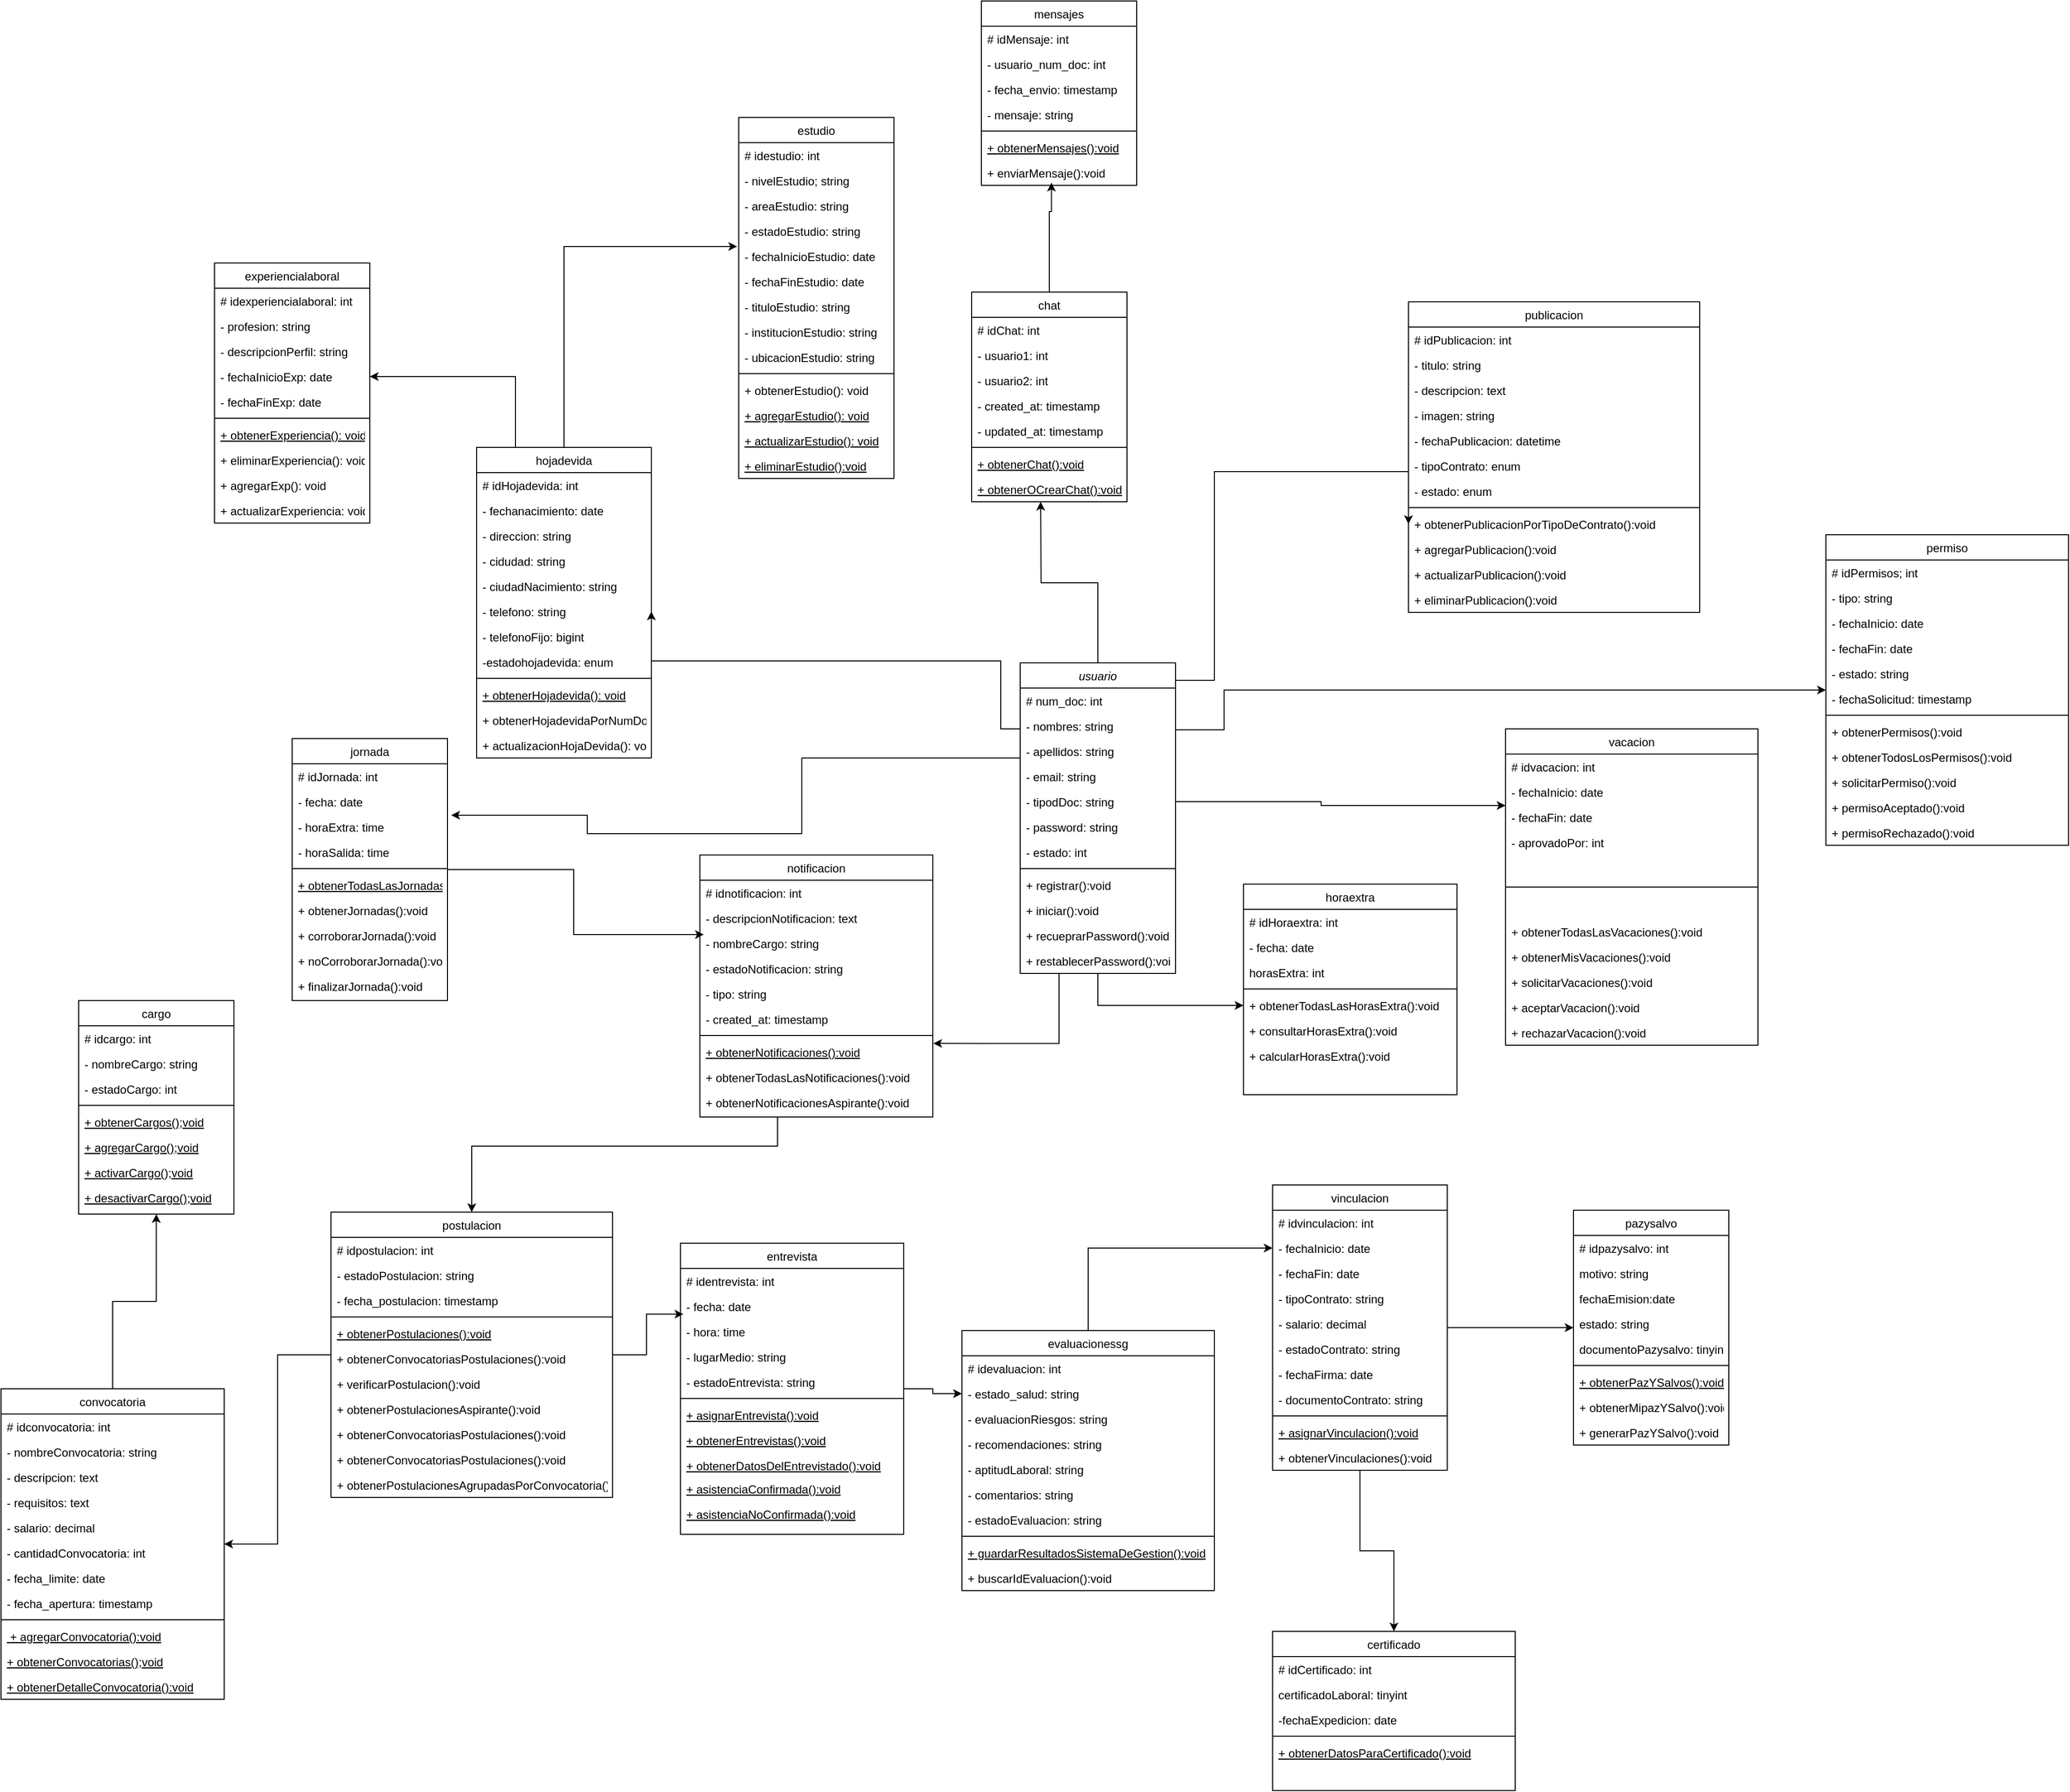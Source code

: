<mxfile version="27.0.5">
  <diagram id="C5RBs43oDa-KdzZeNtuy" name="Page-1">
    <mxGraphModel dx="2580" dy="2489" grid="1" gridSize="10" guides="1" tooltips="1" connect="1" arrows="1" fold="1" page="1" pageScale="1" pageWidth="827" pageHeight="1169" math="0" shadow="0">
      <root>
        <mxCell id="WIyWlLk6GJQsqaUBKTNV-0" />
        <mxCell id="WIyWlLk6GJQsqaUBKTNV-1" parent="WIyWlLk6GJQsqaUBKTNV-0" />
        <mxCell id="UZiaCpd9evsgBGENv0T6-72" style="edgeStyle=orthogonalEdgeStyle;rounded=0;orthogonalLoop=1;jettySize=auto;html=1;entryX=0.444;entryY=1;entryDx=0;entryDy=0;entryPerimeter=0;" parent="WIyWlLk6GJQsqaUBKTNV-1" source="zkfFHV4jXpPFQw0GAbJ--0" edge="1">
          <mxGeometry relative="1" as="geometry">
            <mxPoint x="141.04" y="-34.0" as="targetPoint" />
          </mxGeometry>
        </mxCell>
        <mxCell id="UZiaCpd9evsgBGENv0T6-249" style="edgeStyle=orthogonalEdgeStyle;rounded=0;orthogonalLoop=1;jettySize=auto;html=1;" parent="WIyWlLk6GJQsqaUBKTNV-1" source="zkfFHV4jXpPFQw0GAbJ--0" target="UZiaCpd9evsgBGENv0T6-242" edge="1">
          <mxGeometry relative="1" as="geometry">
            <Array as="points">
              <mxPoint x="330" y="201" />
              <mxPoint x="330" y="160" />
            </Array>
          </mxGeometry>
        </mxCell>
        <mxCell id="UZiaCpd9evsgBGENv0T6-259" style="edgeStyle=orthogonalEdgeStyle;rounded=0;orthogonalLoop=1;jettySize=auto;html=1;entryX=0;entryY=0.5;entryDx=0;entryDy=0;" parent="WIyWlLk6GJQsqaUBKTNV-1" source="zkfFHV4jXpPFQw0GAbJ--0" target="UZiaCpd9evsgBGENv0T6-257" edge="1">
          <mxGeometry relative="1" as="geometry">
            <Array as="points">
              <mxPoint x="320" y="150" />
              <mxPoint x="320" y="-65" />
            </Array>
          </mxGeometry>
        </mxCell>
        <mxCell id="6t-pZIKpBvTvdckWhp2S-110" style="edgeStyle=orthogonalEdgeStyle;rounded=0;orthogonalLoop=1;jettySize=auto;html=1;entryX=1;entryY=0.5;entryDx=0;entryDy=0;" edge="1" parent="WIyWlLk6GJQsqaUBKTNV-1" source="zkfFHV4jXpPFQw0GAbJ--0" target="6t-pZIKpBvTvdckWhp2S-60">
          <mxGeometry relative="1" as="geometry">
            <Array as="points">
              <mxPoint x="100" y="200" />
              <mxPoint x="100" y="130" />
              <mxPoint x="-260" y="130" />
            </Array>
          </mxGeometry>
        </mxCell>
        <mxCell id="6t-pZIKpBvTvdckWhp2S-119" style="edgeStyle=orthogonalEdgeStyle;rounded=0;orthogonalLoop=1;jettySize=auto;html=1;entryX=0;entryY=0.5;entryDx=0;entryDy=0;" edge="1" parent="WIyWlLk6GJQsqaUBKTNV-1" source="zkfFHV4jXpPFQw0GAbJ--0" target="zkfFHV4jXpPFQw0GAbJ--24">
          <mxGeometry relative="1" as="geometry" />
        </mxCell>
        <mxCell id="zkfFHV4jXpPFQw0GAbJ--0" value="usuario" style="swimlane;fontStyle=2;align=center;verticalAlign=top;childLayout=stackLayout;horizontal=1;startSize=26;horizontalStack=0;resizeParent=1;resizeLast=0;collapsible=1;marginBottom=0;rounded=0;shadow=0;strokeWidth=1;" parent="WIyWlLk6GJQsqaUBKTNV-1" vertex="1">
          <mxGeometry x="120" y="132" width="160" height="320" as="geometry">
            <mxRectangle x="230" y="140" width="160" height="26" as="alternateBounds" />
          </mxGeometry>
        </mxCell>
        <mxCell id="zkfFHV4jXpPFQw0GAbJ--1" value="# num_doc: int" style="text;align=left;verticalAlign=top;spacingLeft=4;spacingRight=4;overflow=hidden;rotatable=0;points=[[0,0.5],[1,0.5]];portConstraint=eastwest;" parent="zkfFHV4jXpPFQw0GAbJ--0" vertex="1">
          <mxGeometry y="26" width="160" height="26" as="geometry" />
        </mxCell>
        <mxCell id="zkfFHV4jXpPFQw0GAbJ--2" value="- nombres: string" style="text;align=left;verticalAlign=top;spacingLeft=4;spacingRight=4;overflow=hidden;rotatable=0;points=[[0,0.5],[1,0.5]];portConstraint=eastwest;rounded=0;shadow=0;html=0;" parent="zkfFHV4jXpPFQw0GAbJ--0" vertex="1">
          <mxGeometry y="52" width="160" height="26" as="geometry" />
        </mxCell>
        <mxCell id="zkfFHV4jXpPFQw0GAbJ--3" value="- apellidos: string" style="text;align=left;verticalAlign=top;spacingLeft=4;spacingRight=4;overflow=hidden;rotatable=0;points=[[0,0.5],[1,0.5]];portConstraint=eastwest;rounded=0;shadow=0;html=0;" parent="zkfFHV4jXpPFQw0GAbJ--0" vertex="1">
          <mxGeometry y="78" width="160" height="26" as="geometry" />
        </mxCell>
        <mxCell id="6t-pZIKpBvTvdckWhp2S-42" value="- email: string" style="text;align=left;verticalAlign=top;spacingLeft=4;spacingRight=4;overflow=hidden;rotatable=0;points=[[0,0.5],[1,0.5]];portConstraint=eastwest;rounded=0;shadow=0;html=0;" vertex="1" parent="zkfFHV4jXpPFQw0GAbJ--0">
          <mxGeometry y="104" width="160" height="26" as="geometry" />
        </mxCell>
        <mxCell id="6t-pZIKpBvTvdckWhp2S-43" value="- tipodDoc: string" style="text;align=left;verticalAlign=top;spacingLeft=4;spacingRight=4;overflow=hidden;rotatable=0;points=[[0,0.5],[1,0.5]];portConstraint=eastwest;rounded=0;shadow=0;html=0;" vertex="1" parent="zkfFHV4jXpPFQw0GAbJ--0">
          <mxGeometry y="130" width="160" height="26" as="geometry" />
        </mxCell>
        <mxCell id="6t-pZIKpBvTvdckWhp2S-44" value="- password: string" style="text;align=left;verticalAlign=top;spacingLeft=4;spacingRight=4;overflow=hidden;rotatable=0;points=[[0,0.5],[1,0.5]];portConstraint=eastwest;rounded=0;shadow=0;html=0;" vertex="1" parent="zkfFHV4jXpPFQw0GAbJ--0">
          <mxGeometry y="156" width="160" height="26" as="geometry" />
        </mxCell>
        <mxCell id="6t-pZIKpBvTvdckWhp2S-45" value="- estado: int" style="text;align=left;verticalAlign=top;spacingLeft=4;spacingRight=4;overflow=hidden;rotatable=0;points=[[0,0.5],[1,0.5]];portConstraint=eastwest;rounded=0;shadow=0;html=0;" vertex="1" parent="zkfFHV4jXpPFQw0GAbJ--0">
          <mxGeometry y="182" width="160" height="26" as="geometry" />
        </mxCell>
        <mxCell id="zkfFHV4jXpPFQw0GAbJ--4" value="" style="line;html=1;strokeWidth=1;align=left;verticalAlign=middle;spacingTop=-1;spacingLeft=3;spacingRight=3;rotatable=0;labelPosition=right;points=[];portConstraint=eastwest;" parent="zkfFHV4jXpPFQw0GAbJ--0" vertex="1">
          <mxGeometry y="208" width="160" height="8" as="geometry" />
        </mxCell>
        <mxCell id="zkfFHV4jXpPFQw0GAbJ--5" value="+ registrar():void" style="text;align=left;verticalAlign=top;spacingLeft=4;spacingRight=4;overflow=hidden;rotatable=0;points=[[0,0.5],[1,0.5]];portConstraint=eastwest;" parent="zkfFHV4jXpPFQw0GAbJ--0" vertex="1">
          <mxGeometry y="216" width="160" height="26" as="geometry" />
        </mxCell>
        <mxCell id="6t-pZIKpBvTvdckWhp2S-116" value="+ iniciar():void" style="text;align=left;verticalAlign=top;spacingLeft=4;spacingRight=4;overflow=hidden;rotatable=0;points=[[0,0.5],[1,0.5]];portConstraint=eastwest;" vertex="1" parent="zkfFHV4jXpPFQw0GAbJ--0">
          <mxGeometry y="242" width="160" height="26" as="geometry" />
        </mxCell>
        <mxCell id="6t-pZIKpBvTvdckWhp2S-117" value="+ recueprarPassword():void" style="text;align=left;verticalAlign=top;spacingLeft=4;spacingRight=4;overflow=hidden;rotatable=0;points=[[0,0.5],[1,0.5]];portConstraint=eastwest;" vertex="1" parent="zkfFHV4jXpPFQw0GAbJ--0">
          <mxGeometry y="268" width="160" height="26" as="geometry" />
        </mxCell>
        <mxCell id="6t-pZIKpBvTvdckWhp2S-118" value="+ restablecerPassword():void" style="text;align=left;verticalAlign=top;spacingLeft=4;spacingRight=4;overflow=hidden;rotatable=0;points=[[0,0.5],[1,0.5]];portConstraint=eastwest;" vertex="1" parent="zkfFHV4jXpPFQw0GAbJ--0">
          <mxGeometry y="294" width="160" height="26" as="geometry" />
        </mxCell>
        <mxCell id="UZiaCpd9evsgBGENv0T6-218" style="edgeStyle=orthogonalEdgeStyle;rounded=0;orthogonalLoop=1;jettySize=auto;html=1;" parent="WIyWlLk6GJQsqaUBKTNV-1" source="zkfFHV4jXpPFQw0GAbJ--6" target="UZiaCpd9evsgBGENv0T6-6" edge="1">
          <mxGeometry relative="1" as="geometry" />
        </mxCell>
        <mxCell id="zkfFHV4jXpPFQw0GAbJ--6" value="postulacion" style="swimlane;fontStyle=0;align=center;verticalAlign=top;childLayout=stackLayout;horizontal=1;startSize=26;horizontalStack=0;resizeParent=1;resizeLast=0;collapsible=1;marginBottom=0;rounded=0;shadow=0;strokeWidth=1;" parent="WIyWlLk6GJQsqaUBKTNV-1" vertex="1">
          <mxGeometry x="-590" y="698" width="290" height="294" as="geometry">
            <mxRectangle x="130" y="380" width="160" height="26" as="alternateBounds" />
          </mxGeometry>
        </mxCell>
        <mxCell id="zkfFHV4jXpPFQw0GAbJ--7" value="# idpostulacion: int" style="text;align=left;verticalAlign=top;spacingLeft=4;spacingRight=4;overflow=hidden;rotatable=0;points=[[0,0.5],[1,0.5]];portConstraint=eastwest;" parent="zkfFHV4jXpPFQw0GAbJ--6" vertex="1">
          <mxGeometry y="26" width="290" height="26" as="geometry" />
        </mxCell>
        <mxCell id="zkfFHV4jXpPFQw0GAbJ--8" value="- estadoPostulacion: string" style="text;align=left;verticalAlign=top;spacingLeft=4;spacingRight=4;overflow=hidden;rotatable=0;points=[[0,0.5],[1,0.5]];portConstraint=eastwest;rounded=0;shadow=0;html=0;" parent="zkfFHV4jXpPFQw0GAbJ--6" vertex="1">
          <mxGeometry y="52" width="290" height="26" as="geometry" />
        </mxCell>
        <mxCell id="UZiaCpd9evsgBGENv0T6-125" value="- fecha_postulacion: timestamp" style="text;align=left;verticalAlign=top;spacingLeft=4;spacingRight=4;overflow=hidden;rotatable=0;points=[[0,0.5],[1,0.5]];portConstraint=eastwest;rounded=0;shadow=0;html=0;" parent="zkfFHV4jXpPFQw0GAbJ--6" vertex="1">
          <mxGeometry y="78" width="290" height="26" as="geometry" />
        </mxCell>
        <mxCell id="zkfFHV4jXpPFQw0GAbJ--9" value="" style="line;html=1;strokeWidth=1;align=left;verticalAlign=middle;spacingTop=-1;spacingLeft=3;spacingRight=3;rotatable=0;labelPosition=right;points=[];portConstraint=eastwest;" parent="zkfFHV4jXpPFQw0GAbJ--6" vertex="1">
          <mxGeometry y="104" width="290" height="8" as="geometry" />
        </mxCell>
        <mxCell id="zkfFHV4jXpPFQw0GAbJ--10" value="+ obtenerPostulaciones():void" style="text;align=left;verticalAlign=top;spacingLeft=4;spacingRight=4;overflow=hidden;rotatable=0;points=[[0,0.5],[1,0.5]];portConstraint=eastwest;fontStyle=4" parent="zkfFHV4jXpPFQw0GAbJ--6" vertex="1">
          <mxGeometry y="112" width="290" height="26" as="geometry" />
        </mxCell>
        <mxCell id="zkfFHV4jXpPFQw0GAbJ--11" value="+ obtenerConvocatoriasPostulaciones():void" style="text;align=left;verticalAlign=top;spacingLeft=4;spacingRight=4;overflow=hidden;rotatable=0;points=[[0,0.5],[1,0.5]];portConstraint=eastwest;" parent="zkfFHV4jXpPFQw0GAbJ--6" vertex="1">
          <mxGeometry y="138" width="290" height="26" as="geometry" />
        </mxCell>
        <mxCell id="6t-pZIKpBvTvdckWhp2S-77" value="+ verificarPostulacion():void" style="text;align=left;verticalAlign=top;spacingLeft=4;spacingRight=4;overflow=hidden;rotatable=0;points=[[0,0.5],[1,0.5]];portConstraint=eastwest;" vertex="1" parent="zkfFHV4jXpPFQw0GAbJ--6">
          <mxGeometry y="164" width="290" height="26" as="geometry" />
        </mxCell>
        <mxCell id="6t-pZIKpBvTvdckWhp2S-78" value="+ obtenerPostulacionesAspirante():void" style="text;align=left;verticalAlign=top;spacingLeft=4;spacingRight=4;overflow=hidden;rotatable=0;points=[[0,0.5],[1,0.5]];portConstraint=eastwest;" vertex="1" parent="zkfFHV4jXpPFQw0GAbJ--6">
          <mxGeometry y="190" width="290" height="26" as="geometry" />
        </mxCell>
        <mxCell id="6t-pZIKpBvTvdckWhp2S-79" value="+ obtenerConvocatoriasPostulaciones():void" style="text;align=left;verticalAlign=top;spacingLeft=4;spacingRight=4;overflow=hidden;rotatable=0;points=[[0,0.5],[1,0.5]];portConstraint=eastwest;" vertex="1" parent="zkfFHV4jXpPFQw0GAbJ--6">
          <mxGeometry y="216" width="290" height="26" as="geometry" />
        </mxCell>
        <mxCell id="6t-pZIKpBvTvdckWhp2S-80" value="+ obtenerConvocatoriasPostulaciones():void" style="text;align=left;verticalAlign=top;spacingLeft=4;spacingRight=4;overflow=hidden;rotatable=0;points=[[0,0.5],[1,0.5]];portConstraint=eastwest;" vertex="1" parent="zkfFHV4jXpPFQw0GAbJ--6">
          <mxGeometry y="242" width="290" height="26" as="geometry" />
        </mxCell>
        <mxCell id="6t-pZIKpBvTvdckWhp2S-81" value="+ obtenerPostulacionesAgrupadasPorConvocatoria():void" style="text;align=left;verticalAlign=top;spacingLeft=4;spacingRight=4;overflow=hidden;rotatable=0;points=[[0,0.5],[1,0.5]];portConstraint=eastwest;" vertex="1" parent="zkfFHV4jXpPFQw0GAbJ--6">
          <mxGeometry y="268" width="290" height="26" as="geometry" />
        </mxCell>
        <mxCell id="zkfFHV4jXpPFQw0GAbJ--13" value="vacacion" style="swimlane;fontStyle=0;align=center;verticalAlign=top;childLayout=stackLayout;horizontal=1;startSize=26;horizontalStack=0;resizeParent=1;resizeLast=0;collapsible=1;marginBottom=0;rounded=0;shadow=0;strokeWidth=1;" parent="WIyWlLk6GJQsqaUBKTNV-1" vertex="1">
          <mxGeometry x="620" y="200" width="260" height="326" as="geometry">
            <mxRectangle x="340" y="380" width="170" height="26" as="alternateBounds" />
          </mxGeometry>
        </mxCell>
        <mxCell id="zkfFHV4jXpPFQw0GAbJ--14" value="# idvacacion: int" style="text;align=left;verticalAlign=top;spacingLeft=4;spacingRight=4;overflow=hidden;rotatable=0;points=[[0,0.5],[1,0.5]];portConstraint=eastwest;" parent="zkfFHV4jXpPFQw0GAbJ--13" vertex="1">
          <mxGeometry y="26" width="260" height="26" as="geometry" />
        </mxCell>
        <mxCell id="UZiaCpd9evsgBGENv0T6-116" value="- fechaInicio: date    " style="text;align=left;verticalAlign=top;spacingLeft=4;spacingRight=4;overflow=hidden;rotatable=0;points=[[0,0.5],[1,0.5]];portConstraint=eastwest;" parent="zkfFHV4jXpPFQw0GAbJ--13" vertex="1">
          <mxGeometry y="52" width="260" height="26" as="geometry" />
        </mxCell>
        <mxCell id="UZiaCpd9evsgBGENv0T6-117" value="- fechaFin: date" style="text;align=left;verticalAlign=top;spacingLeft=4;spacingRight=4;overflow=hidden;rotatable=0;points=[[0,0.5],[1,0.5]];portConstraint=eastwest;" parent="zkfFHV4jXpPFQw0GAbJ--13" vertex="1">
          <mxGeometry y="78" width="260" height="26" as="geometry" />
        </mxCell>
        <mxCell id="UZiaCpd9evsgBGENv0T6-118" value="- aprovadoPor: int" style="text;align=left;verticalAlign=top;spacingLeft=4;spacingRight=4;overflow=hidden;rotatable=0;points=[[0,0.5],[1,0.5]];portConstraint=eastwest;" parent="zkfFHV4jXpPFQw0GAbJ--13" vertex="1">
          <mxGeometry y="104" width="260" height="26" as="geometry" />
        </mxCell>
        <mxCell id="zkfFHV4jXpPFQw0GAbJ--15" value="" style="line;html=1;strokeWidth=1;align=left;verticalAlign=middle;spacingTop=-1;spacingLeft=3;spacingRight=3;rotatable=0;labelPosition=right;points=[];portConstraint=eastwest;" parent="zkfFHV4jXpPFQw0GAbJ--13" vertex="1">
          <mxGeometry y="130" width="260" height="66" as="geometry" />
        </mxCell>
        <mxCell id="6t-pZIKpBvTvdckWhp2S-98" value="+ obtenerTodasLasVacaciones():void" style="text;align=left;verticalAlign=top;spacingLeft=4;spacingRight=4;overflow=hidden;rotatable=0;points=[[0,0.5],[1,0.5]];portConstraint=eastwest;" vertex="1" parent="zkfFHV4jXpPFQw0GAbJ--13">
          <mxGeometry y="196" width="260" height="26" as="geometry" />
        </mxCell>
        <mxCell id="6t-pZIKpBvTvdckWhp2S-97" value="+ obtenerMisVacaciones():void" style="text;align=left;verticalAlign=top;spacingLeft=4;spacingRight=4;overflow=hidden;rotatable=0;points=[[0,0.5],[1,0.5]];portConstraint=eastwest;" vertex="1" parent="zkfFHV4jXpPFQw0GAbJ--13">
          <mxGeometry y="222" width="260" height="26" as="geometry" />
        </mxCell>
        <mxCell id="6t-pZIKpBvTvdckWhp2S-96" value="+ solicitarVacaciones():void" style="text;align=left;verticalAlign=top;spacingLeft=4;spacingRight=4;overflow=hidden;rotatable=0;points=[[0,0.5],[1,0.5]];portConstraint=eastwest;" vertex="1" parent="zkfFHV4jXpPFQw0GAbJ--13">
          <mxGeometry y="248" width="260" height="26" as="geometry" />
        </mxCell>
        <mxCell id="6t-pZIKpBvTvdckWhp2S-95" value="+ aceptarVacacion():void" style="text;align=left;verticalAlign=top;spacingLeft=4;spacingRight=4;overflow=hidden;rotatable=0;points=[[0,0.5],[1,0.5]];portConstraint=eastwest;" vertex="1" parent="zkfFHV4jXpPFQw0GAbJ--13">
          <mxGeometry y="274" width="260" height="26" as="geometry" />
        </mxCell>
        <mxCell id="6t-pZIKpBvTvdckWhp2S-94" value="+ rechazarVacacion():void" style="text;align=left;verticalAlign=top;spacingLeft=4;spacingRight=4;overflow=hidden;rotatable=0;points=[[0,0.5],[1,0.5]];portConstraint=eastwest;" vertex="1" parent="zkfFHV4jXpPFQw0GAbJ--13">
          <mxGeometry y="300" width="260" height="26" as="geometry" />
        </mxCell>
        <mxCell id="zkfFHV4jXpPFQw0GAbJ--17" value="horaextra" style="swimlane;fontStyle=0;align=center;verticalAlign=top;childLayout=stackLayout;horizontal=1;startSize=26;horizontalStack=0;resizeParent=1;resizeLast=0;collapsible=1;marginBottom=0;rounded=0;shadow=0;strokeWidth=1;" parent="WIyWlLk6GJQsqaUBKTNV-1" vertex="1">
          <mxGeometry x="350" y="360" width="220" height="217" as="geometry">
            <mxRectangle x="550" y="140" width="160" height="26" as="alternateBounds" />
          </mxGeometry>
        </mxCell>
        <mxCell id="zkfFHV4jXpPFQw0GAbJ--18" value="# idHoraextra: int" style="text;align=left;verticalAlign=top;spacingLeft=4;spacingRight=4;overflow=hidden;rotatable=0;points=[[0,0.5],[1,0.5]];portConstraint=eastwest;" parent="zkfFHV4jXpPFQw0GAbJ--17" vertex="1">
          <mxGeometry y="26" width="220" height="26" as="geometry" />
        </mxCell>
        <mxCell id="zkfFHV4jXpPFQw0GAbJ--19" value="- fecha: date" style="text;align=left;verticalAlign=top;spacingLeft=4;spacingRight=4;overflow=hidden;rotatable=0;points=[[0,0.5],[1,0.5]];portConstraint=eastwest;rounded=0;shadow=0;html=0;" parent="zkfFHV4jXpPFQw0GAbJ--17" vertex="1">
          <mxGeometry y="52" width="220" height="26" as="geometry" />
        </mxCell>
        <mxCell id="zkfFHV4jXpPFQw0GAbJ--20" value="horasExtra: int" style="text;align=left;verticalAlign=top;spacingLeft=4;spacingRight=4;overflow=hidden;rotatable=0;points=[[0,0.5],[1,0.5]];portConstraint=eastwest;rounded=0;shadow=0;html=0;" parent="zkfFHV4jXpPFQw0GAbJ--17" vertex="1">
          <mxGeometry y="78" width="220" height="26" as="geometry" />
        </mxCell>
        <mxCell id="zkfFHV4jXpPFQw0GAbJ--23" value="" style="line;html=1;strokeWidth=1;align=left;verticalAlign=middle;spacingTop=-1;spacingLeft=3;spacingRight=3;rotatable=0;labelPosition=right;points=[];portConstraint=eastwest;" parent="zkfFHV4jXpPFQw0GAbJ--17" vertex="1">
          <mxGeometry y="104" width="220" height="8" as="geometry" />
        </mxCell>
        <mxCell id="zkfFHV4jXpPFQw0GAbJ--24" value="+ obtenerTodasLasHorasExtra():void" style="text;align=left;verticalAlign=top;spacingLeft=4;spacingRight=4;overflow=hidden;rotatable=0;points=[[0,0.5],[1,0.5]];portConstraint=eastwest;" parent="zkfFHV4jXpPFQw0GAbJ--17" vertex="1">
          <mxGeometry y="112" width="220" height="26" as="geometry" />
        </mxCell>
        <mxCell id="zkfFHV4jXpPFQw0GAbJ--25" value="+ consultarHorasExtra():void" style="text;align=left;verticalAlign=top;spacingLeft=4;spacingRight=4;overflow=hidden;rotatable=0;points=[[0,0.5],[1,0.5]];portConstraint=eastwest;" parent="zkfFHV4jXpPFQw0GAbJ--17" vertex="1">
          <mxGeometry y="138" width="220" height="26" as="geometry" />
        </mxCell>
        <mxCell id="6t-pZIKpBvTvdckWhp2S-87" value="+ calcularHorasExtra():void" style="text;align=left;verticalAlign=top;spacingLeft=4;spacingRight=4;overflow=hidden;rotatable=0;points=[[0,0.5],[1,0.5]];portConstraint=eastwest;" vertex="1" parent="zkfFHV4jXpPFQw0GAbJ--17">
          <mxGeometry y="164" width="220" height="26" as="geometry" />
        </mxCell>
        <mxCell id="UZiaCpd9evsgBGENv0T6-0" value="chat" style="swimlane;fontStyle=0;align=center;verticalAlign=top;childLayout=stackLayout;horizontal=1;startSize=26;horizontalStack=0;resizeParent=1;resizeLast=0;collapsible=1;marginBottom=0;rounded=0;shadow=0;strokeWidth=1;" parent="WIyWlLk6GJQsqaUBKTNV-1" vertex="1">
          <mxGeometry x="70" y="-250" width="160" height="216" as="geometry">
            <mxRectangle x="130" y="380" width="160" height="26" as="alternateBounds" />
          </mxGeometry>
        </mxCell>
        <mxCell id="UZiaCpd9evsgBGENv0T6-1" value="# idChat: int    &#xa;" style="text;align=left;verticalAlign=top;spacingLeft=4;spacingRight=4;overflow=hidden;rotatable=0;points=[[0,0.5],[1,0.5]];portConstraint=eastwest;" parent="UZiaCpd9evsgBGENv0T6-0" vertex="1">
          <mxGeometry y="26" width="160" height="26" as="geometry" />
        </mxCell>
        <mxCell id="UZiaCpd9evsgBGENv0T6-2" value="- usuario1: int" style="text;align=left;verticalAlign=top;spacingLeft=4;spacingRight=4;overflow=hidden;rotatable=0;points=[[0,0.5],[1,0.5]];portConstraint=eastwest;rounded=0;shadow=0;html=0;" parent="UZiaCpd9evsgBGENv0T6-0" vertex="1">
          <mxGeometry y="52" width="160" height="26" as="geometry" />
        </mxCell>
        <mxCell id="UZiaCpd9evsgBGENv0T6-73" value="- usuario2: int" style="text;align=left;verticalAlign=top;spacingLeft=4;spacingRight=4;overflow=hidden;rotatable=0;points=[[0,0.5],[1,0.5]];portConstraint=eastwest;rounded=0;shadow=0;html=0;" parent="UZiaCpd9evsgBGENv0T6-0" vertex="1">
          <mxGeometry y="78" width="160" height="26" as="geometry" />
        </mxCell>
        <mxCell id="UZiaCpd9evsgBGENv0T6-81" value="- created_at: timestamp" style="text;align=left;verticalAlign=top;spacingLeft=4;spacingRight=4;overflow=hidden;rotatable=0;points=[[0,0.5],[1,0.5]];portConstraint=eastwest;rounded=0;shadow=0;html=0;" parent="UZiaCpd9evsgBGENv0T6-0" vertex="1">
          <mxGeometry y="104" width="160" height="26" as="geometry" />
        </mxCell>
        <mxCell id="UZiaCpd9evsgBGENv0T6-90" value="- updated_at: timestamp" style="text;align=left;verticalAlign=top;spacingLeft=4;spacingRight=4;overflow=hidden;rotatable=0;points=[[0,0.5],[1,0.5]];portConstraint=eastwest;rounded=0;shadow=0;html=0;" parent="UZiaCpd9evsgBGENv0T6-0" vertex="1">
          <mxGeometry y="130" width="160" height="26" as="geometry" />
        </mxCell>
        <mxCell id="UZiaCpd9evsgBGENv0T6-3" value="" style="line;html=1;strokeWidth=1;align=left;verticalAlign=middle;spacingTop=-1;spacingLeft=3;spacingRight=3;rotatable=0;labelPosition=right;points=[];portConstraint=eastwest;" parent="UZiaCpd9evsgBGENv0T6-0" vertex="1">
          <mxGeometry y="156" width="160" height="8" as="geometry" />
        </mxCell>
        <mxCell id="UZiaCpd9evsgBGENv0T6-4" value="+ obtenerChat():void" style="text;align=left;verticalAlign=top;spacingLeft=4;spacingRight=4;overflow=hidden;rotatable=0;points=[[0,0.5],[1,0.5]];portConstraint=eastwest;fontStyle=4" parent="UZiaCpd9evsgBGENv0T6-0" vertex="1">
          <mxGeometry y="164" width="160" height="26" as="geometry" />
        </mxCell>
        <mxCell id="6t-pZIKpBvTvdckWhp2S-114" value="+ obtenerOCrearChat():void" style="text;align=left;verticalAlign=top;spacingLeft=4;spacingRight=4;overflow=hidden;rotatable=0;points=[[0,0.5],[1,0.5]];portConstraint=eastwest;fontStyle=4" vertex="1" parent="UZiaCpd9evsgBGENv0T6-0">
          <mxGeometry y="190" width="160" height="26" as="geometry" />
        </mxCell>
        <mxCell id="UZiaCpd9evsgBGENv0T6-225" style="edgeStyle=orthogonalEdgeStyle;rounded=0;orthogonalLoop=1;jettySize=auto;html=1;" parent="WIyWlLk6GJQsqaUBKTNV-1" source="UZiaCpd9evsgBGENv0T6-6" target="UZiaCpd9evsgBGENv0T6-219" edge="1">
          <mxGeometry relative="1" as="geometry" />
        </mxCell>
        <mxCell id="UZiaCpd9evsgBGENv0T6-6" value="convocatoria" style="swimlane;fontStyle=0;align=center;verticalAlign=top;childLayout=stackLayout;horizontal=1;startSize=26;horizontalStack=0;resizeParent=1;resizeLast=0;collapsible=1;marginBottom=0;rounded=0;shadow=0;strokeWidth=1;" parent="WIyWlLk6GJQsqaUBKTNV-1" vertex="1">
          <mxGeometry x="-930" y="880" width="230" height="320" as="geometry">
            <mxRectangle x="130" y="380" width="160" height="26" as="alternateBounds" />
          </mxGeometry>
        </mxCell>
        <mxCell id="UZiaCpd9evsgBGENv0T6-7" value="# idconvocatoria: int" style="text;align=left;verticalAlign=top;spacingLeft=4;spacingRight=4;overflow=hidden;rotatable=0;points=[[0,0.5],[1,0.5]];portConstraint=eastwest;" parent="UZiaCpd9evsgBGENv0T6-6" vertex="1">
          <mxGeometry y="26" width="230" height="26" as="geometry" />
        </mxCell>
        <mxCell id="UZiaCpd9evsgBGENv0T6-8" value="- nombreConvocatoria: string" style="text;align=left;verticalAlign=top;spacingLeft=4;spacingRight=4;overflow=hidden;rotatable=0;points=[[0,0.5],[1,0.5]];portConstraint=eastwest;rounded=0;shadow=0;html=0;" parent="UZiaCpd9evsgBGENv0T6-6" vertex="1">
          <mxGeometry y="52" width="230" height="26" as="geometry" />
        </mxCell>
        <mxCell id="6t-pZIKpBvTvdckWhp2S-1" value="- descripcion: text" style="text;align=left;verticalAlign=top;spacingLeft=4;spacingRight=4;overflow=hidden;rotatable=0;points=[[0,0.5],[1,0.5]];portConstraint=eastwest;rounded=0;shadow=0;html=0;" vertex="1" parent="UZiaCpd9evsgBGENv0T6-6">
          <mxGeometry y="78" width="230" height="26" as="geometry" />
        </mxCell>
        <mxCell id="6t-pZIKpBvTvdckWhp2S-4" value="- requisitos: text" style="text;align=left;verticalAlign=top;spacingLeft=4;spacingRight=4;overflow=hidden;rotatable=0;points=[[0,0.5],[1,0.5]];portConstraint=eastwest;rounded=0;shadow=0;html=0;" vertex="1" parent="UZiaCpd9evsgBGENv0T6-6">
          <mxGeometry y="104" width="230" height="26" as="geometry" />
        </mxCell>
        <mxCell id="6t-pZIKpBvTvdckWhp2S-3" value="- salario: decimal" style="text;align=left;verticalAlign=top;spacingLeft=4;spacingRight=4;overflow=hidden;rotatable=0;points=[[0,0.5],[1,0.5]];portConstraint=eastwest;rounded=0;shadow=0;html=0;" vertex="1" parent="UZiaCpd9evsgBGENv0T6-6">
          <mxGeometry y="130" width="230" height="26" as="geometry" />
        </mxCell>
        <mxCell id="6t-pZIKpBvTvdckWhp2S-2" value="- cantidadConvocatoria: int" style="text;align=left;verticalAlign=top;spacingLeft=4;spacingRight=4;overflow=hidden;rotatable=0;points=[[0,0.5],[1,0.5]];portConstraint=eastwest;rounded=0;shadow=0;html=0;" vertex="1" parent="UZiaCpd9evsgBGENv0T6-6">
          <mxGeometry y="156" width="230" height="26" as="geometry" />
        </mxCell>
        <mxCell id="6t-pZIKpBvTvdckWhp2S-5" value="- fecha_limite: date" style="text;align=left;verticalAlign=top;spacingLeft=4;spacingRight=4;overflow=hidden;rotatable=0;points=[[0,0.5],[1,0.5]];portConstraint=eastwest;rounded=0;shadow=0;html=0;" vertex="1" parent="UZiaCpd9evsgBGENv0T6-6">
          <mxGeometry y="182" width="230" height="26" as="geometry" />
        </mxCell>
        <mxCell id="6t-pZIKpBvTvdckWhp2S-6" value="- fecha_apertura: timestamp" style="text;align=left;verticalAlign=top;spacingLeft=4;spacingRight=4;overflow=hidden;rotatable=0;points=[[0,0.5],[1,0.5]];portConstraint=eastwest;rounded=0;shadow=0;html=0;" vertex="1" parent="UZiaCpd9evsgBGENv0T6-6">
          <mxGeometry y="208" width="230" height="26" as="geometry" />
        </mxCell>
        <mxCell id="UZiaCpd9evsgBGENv0T6-9" value="" style="line;html=1;strokeWidth=1;align=left;verticalAlign=middle;spacingTop=-1;spacingLeft=3;spacingRight=3;rotatable=0;labelPosition=right;points=[];portConstraint=eastwest;" parent="UZiaCpd9evsgBGENv0T6-6" vertex="1">
          <mxGeometry y="234" width="230" height="8" as="geometry" />
        </mxCell>
        <mxCell id="UZiaCpd9evsgBGENv0T6-10" value=" + agregarConvocatoria():void" style="text;align=left;verticalAlign=top;spacingLeft=4;spacingRight=4;overflow=hidden;rotatable=0;points=[[0,0.5],[1,0.5]];portConstraint=eastwest;fontStyle=4" parent="UZiaCpd9evsgBGENv0T6-6" vertex="1">
          <mxGeometry y="242" width="230" height="26" as="geometry" />
        </mxCell>
        <mxCell id="6t-pZIKpBvTvdckWhp2S-103" value="+ obtenerConvocatorias();void" style="text;align=left;verticalAlign=top;spacingLeft=4;spacingRight=4;overflow=hidden;rotatable=0;points=[[0,0.5],[1,0.5]];portConstraint=eastwest;fontStyle=4" vertex="1" parent="UZiaCpd9evsgBGENv0T6-6">
          <mxGeometry y="268" width="230" height="26" as="geometry" />
        </mxCell>
        <mxCell id="6t-pZIKpBvTvdckWhp2S-105" value="+ obtenerDetalleConvocatoria():void" style="text;align=left;verticalAlign=top;spacingLeft=4;spacingRight=4;overflow=hidden;rotatable=0;points=[[0,0.5],[1,0.5]];portConstraint=eastwest;fontStyle=4" vertex="1" parent="UZiaCpd9evsgBGENv0T6-6">
          <mxGeometry y="294" width="230" height="26" as="geometry" />
        </mxCell>
        <mxCell id="UZiaCpd9evsgBGENv0T6-12" value="estudio" style="swimlane;fontStyle=0;align=center;verticalAlign=top;childLayout=stackLayout;horizontal=1;startSize=26;horizontalStack=0;resizeParent=1;resizeLast=0;collapsible=1;marginBottom=0;rounded=0;shadow=0;strokeWidth=1;" parent="WIyWlLk6GJQsqaUBKTNV-1" vertex="1">
          <mxGeometry x="-170" y="-430" width="160" height="372" as="geometry">
            <mxRectangle x="130" y="380" width="160" height="26" as="alternateBounds" />
          </mxGeometry>
        </mxCell>
        <mxCell id="UZiaCpd9evsgBGENv0T6-13" value="# idestudio: int" style="text;align=left;verticalAlign=top;spacingLeft=4;spacingRight=4;overflow=hidden;rotatable=0;points=[[0,0.5],[1,0.5]];portConstraint=eastwest;" parent="UZiaCpd9evsgBGENv0T6-12" vertex="1">
          <mxGeometry y="26" width="160" height="26" as="geometry" />
        </mxCell>
        <mxCell id="UZiaCpd9evsgBGENv0T6-14" value="- nivelEstudio; string" style="text;align=left;verticalAlign=top;spacingLeft=4;spacingRight=4;overflow=hidden;rotatable=0;points=[[0,0.5],[1,0.5]];portConstraint=eastwest;rounded=0;shadow=0;html=0;" parent="UZiaCpd9evsgBGENv0T6-12" vertex="1">
          <mxGeometry y="52" width="160" height="26" as="geometry" />
        </mxCell>
        <mxCell id="UZiaCpd9evsgBGENv0T6-140" value="- areaEstudio: string" style="text;align=left;verticalAlign=top;spacingLeft=4;spacingRight=4;overflow=hidden;rotatable=0;points=[[0,0.5],[1,0.5]];portConstraint=eastwest;rounded=0;shadow=0;html=0;" parent="UZiaCpd9evsgBGENv0T6-12" vertex="1">
          <mxGeometry y="78" width="160" height="26" as="geometry" />
        </mxCell>
        <mxCell id="UZiaCpd9evsgBGENv0T6-141" value="- estadoEstudio: string" style="text;align=left;verticalAlign=top;spacingLeft=4;spacingRight=4;overflow=hidden;rotatable=0;points=[[0,0.5],[1,0.5]];portConstraint=eastwest;rounded=0;shadow=0;html=0;" parent="UZiaCpd9evsgBGENv0T6-12" vertex="1">
          <mxGeometry y="104" width="160" height="26" as="geometry" />
        </mxCell>
        <mxCell id="UZiaCpd9evsgBGENv0T6-160" value="- fechaInicioEstudio: date" style="text;align=left;verticalAlign=top;spacingLeft=4;spacingRight=4;overflow=hidden;rotatable=0;points=[[0,0.5],[1,0.5]];portConstraint=eastwest;rounded=0;shadow=0;html=0;" parent="UZiaCpd9evsgBGENv0T6-12" vertex="1">
          <mxGeometry y="130" width="160" height="26" as="geometry" />
        </mxCell>
        <mxCell id="UZiaCpd9evsgBGENv0T6-150" value="- fechaFinEstudio: date" style="text;align=left;verticalAlign=top;spacingLeft=4;spacingRight=4;overflow=hidden;rotatable=0;points=[[0,0.5],[1,0.5]];portConstraint=eastwest;rounded=0;shadow=0;html=0;" parent="UZiaCpd9evsgBGENv0T6-12" vertex="1">
          <mxGeometry y="156" width="160" height="26" as="geometry" />
        </mxCell>
        <mxCell id="UZiaCpd9evsgBGENv0T6-173" value="- tituloEstudio: string" style="text;align=left;verticalAlign=top;spacingLeft=4;spacingRight=4;overflow=hidden;rotatable=0;points=[[0,0.5],[1,0.5]];portConstraint=eastwest;rounded=0;shadow=0;html=0;" parent="UZiaCpd9evsgBGENv0T6-12" vertex="1">
          <mxGeometry y="182" width="160" height="26" as="geometry" />
        </mxCell>
        <mxCell id="UZiaCpd9evsgBGENv0T6-161" value="- institucionEstudio: string" style="text;align=left;verticalAlign=top;spacingLeft=4;spacingRight=4;overflow=hidden;rotatable=0;points=[[0,0.5],[1,0.5]];portConstraint=eastwest;rounded=0;shadow=0;html=0;" parent="UZiaCpd9evsgBGENv0T6-12" vertex="1">
          <mxGeometry y="208" width="160" height="26" as="geometry" />
        </mxCell>
        <mxCell id="UZiaCpd9evsgBGENv0T6-187" value="- ubicacionEstudio: string" style="text;align=left;verticalAlign=top;spacingLeft=4;spacingRight=4;overflow=hidden;rotatable=0;points=[[0,0.5],[1,0.5]];portConstraint=eastwest;rounded=0;shadow=0;html=0;" parent="UZiaCpd9evsgBGENv0T6-12" vertex="1">
          <mxGeometry y="234" width="160" height="26" as="geometry" />
        </mxCell>
        <mxCell id="UZiaCpd9evsgBGENv0T6-15" value="" style="line;html=1;strokeWidth=1;align=left;verticalAlign=middle;spacingTop=-1;spacingLeft=3;spacingRight=3;rotatable=0;labelPosition=right;points=[];portConstraint=eastwest;" parent="UZiaCpd9evsgBGENv0T6-12" vertex="1">
          <mxGeometry y="260" width="160" height="8" as="geometry" />
        </mxCell>
        <mxCell id="UZiaCpd9evsgBGENv0T6-17" value="+ obtenerEstudio(): void" style="text;align=left;verticalAlign=top;spacingLeft=4;spacingRight=4;overflow=hidden;rotatable=0;points=[[0,0.5],[1,0.5]];portConstraint=eastwest;" parent="UZiaCpd9evsgBGENv0T6-12" vertex="1">
          <mxGeometry y="268" width="160" height="26" as="geometry" />
        </mxCell>
        <mxCell id="UZiaCpd9evsgBGENv0T6-16" value="+ agregarEstudio(): void" style="text;align=left;verticalAlign=top;spacingLeft=4;spacingRight=4;overflow=hidden;rotatable=0;points=[[0,0.5],[1,0.5]];portConstraint=eastwest;fontStyle=4" parent="UZiaCpd9evsgBGENv0T6-12" vertex="1">
          <mxGeometry y="294" width="160" height="26" as="geometry" />
        </mxCell>
        <mxCell id="6t-pZIKpBvTvdckWhp2S-67" value="+ actualizarEstudio(): void" style="text;align=left;verticalAlign=top;spacingLeft=4;spacingRight=4;overflow=hidden;rotatable=0;points=[[0,0.5],[1,0.5]];portConstraint=eastwest;fontStyle=4" vertex="1" parent="UZiaCpd9evsgBGENv0T6-12">
          <mxGeometry y="320" width="160" height="26" as="geometry" />
        </mxCell>
        <mxCell id="6t-pZIKpBvTvdckWhp2S-66" value="+ eliminarEstudio():void" style="text;align=left;verticalAlign=top;spacingLeft=4;spacingRight=4;overflow=hidden;rotatable=0;points=[[0,0.5],[1,0.5]];portConstraint=eastwest;fontStyle=4" vertex="1" parent="UZiaCpd9evsgBGENv0T6-12">
          <mxGeometry y="346" width="160" height="26" as="geometry" />
        </mxCell>
        <mxCell id="UZiaCpd9evsgBGENv0T6-205" style="edgeStyle=orthogonalEdgeStyle;rounded=0;orthogonalLoop=1;jettySize=auto;html=1;entryX=0;entryY=0.5;entryDx=0;entryDy=0;" parent="WIyWlLk6GJQsqaUBKTNV-1" source="UZiaCpd9evsgBGENv0T6-18" target="UZiaCpd9evsgBGENv0T6-26" edge="1">
          <mxGeometry relative="1" as="geometry" />
        </mxCell>
        <mxCell id="UZiaCpd9evsgBGENv0T6-18" value="entrevista" style="swimlane;fontStyle=0;align=center;verticalAlign=top;childLayout=stackLayout;horizontal=1;startSize=26;horizontalStack=0;resizeParent=1;resizeLast=0;collapsible=1;marginBottom=0;rounded=0;shadow=0;strokeWidth=1;" parent="WIyWlLk6GJQsqaUBKTNV-1" vertex="1">
          <mxGeometry x="-230" y="730" width="230" height="300" as="geometry">
            <mxRectangle x="130" y="380" width="160" height="26" as="alternateBounds" />
          </mxGeometry>
        </mxCell>
        <mxCell id="UZiaCpd9evsgBGENv0T6-19" value="# identrevista: int" style="text;align=left;verticalAlign=top;spacingLeft=4;spacingRight=4;overflow=hidden;rotatable=0;points=[[0,0.5],[1,0.5]];portConstraint=eastwest;" parent="UZiaCpd9evsgBGENv0T6-18" vertex="1">
          <mxGeometry y="26" width="230" height="26" as="geometry" />
        </mxCell>
        <mxCell id="UZiaCpd9evsgBGENv0T6-20" value="- fecha: date" style="text;align=left;verticalAlign=top;spacingLeft=4;spacingRight=4;overflow=hidden;rotatable=0;points=[[0,0.5],[1,0.5]];portConstraint=eastwest;rounded=0;shadow=0;html=0;" parent="UZiaCpd9evsgBGENv0T6-18" vertex="1">
          <mxGeometry y="52" width="230" height="26" as="geometry" />
        </mxCell>
        <mxCell id="6t-pZIKpBvTvdckWhp2S-7" value="- hora: time" style="text;align=left;verticalAlign=top;spacingLeft=4;spacingRight=4;overflow=hidden;rotatable=0;points=[[0,0.5],[1,0.5]];portConstraint=eastwest;rounded=0;shadow=0;html=0;" vertex="1" parent="UZiaCpd9evsgBGENv0T6-18">
          <mxGeometry y="78" width="230" height="26" as="geometry" />
        </mxCell>
        <mxCell id="6t-pZIKpBvTvdckWhp2S-8" value="- lugarMedio: string" style="text;align=left;verticalAlign=top;spacingLeft=4;spacingRight=4;overflow=hidden;rotatable=0;points=[[0,0.5],[1,0.5]];portConstraint=eastwest;rounded=0;shadow=0;html=0;" vertex="1" parent="UZiaCpd9evsgBGENv0T6-18">
          <mxGeometry y="104" width="230" height="26" as="geometry" />
        </mxCell>
        <mxCell id="6t-pZIKpBvTvdckWhp2S-17" value="- estadoEntrevista: string" style="text;align=left;verticalAlign=top;spacingLeft=4;spacingRight=4;overflow=hidden;rotatable=0;points=[[0,0.5],[1,0.5]];portConstraint=eastwest;rounded=0;shadow=0;html=0;" vertex="1" parent="UZiaCpd9evsgBGENv0T6-18">
          <mxGeometry y="130" width="230" height="26" as="geometry" />
        </mxCell>
        <mxCell id="UZiaCpd9evsgBGENv0T6-21" value="" style="line;html=1;strokeWidth=1;align=left;verticalAlign=middle;spacingTop=-1;spacingLeft=3;spacingRight=3;rotatable=0;labelPosition=right;points=[];portConstraint=eastwest;" parent="UZiaCpd9evsgBGENv0T6-18" vertex="1">
          <mxGeometry y="156" width="230" height="8" as="geometry" />
        </mxCell>
        <mxCell id="UZiaCpd9evsgBGENv0T6-22" value="+ asignarEntrevista():void" style="text;align=left;verticalAlign=top;spacingLeft=4;spacingRight=4;overflow=hidden;rotatable=0;points=[[0,0.5],[1,0.5]];portConstraint=eastwest;fontStyle=4" parent="UZiaCpd9evsgBGENv0T6-18" vertex="1">
          <mxGeometry y="164" width="230" height="26" as="geometry" />
        </mxCell>
        <mxCell id="6t-pZIKpBvTvdckWhp2S-83" value="+ obtenerEntrevistas():void" style="text;align=left;verticalAlign=top;spacingLeft=4;spacingRight=4;overflow=hidden;rotatable=0;points=[[0,0.5],[1,0.5]];portConstraint=eastwest;fontStyle=4" vertex="1" parent="UZiaCpd9evsgBGENv0T6-18">
          <mxGeometry y="190" width="230" height="26" as="geometry" />
        </mxCell>
        <mxCell id="6t-pZIKpBvTvdckWhp2S-84" value="+ obtenerDatosDelEntrevistado():void" style="text;align=left;verticalAlign=top;spacingLeft=4;spacingRight=4;overflow=hidden;rotatable=0;points=[[0,0.5],[1,0.5]];portConstraint=eastwest;fontStyle=4" vertex="1" parent="UZiaCpd9evsgBGENv0T6-18">
          <mxGeometry y="216" width="230" height="24" as="geometry" />
        </mxCell>
        <mxCell id="6t-pZIKpBvTvdckWhp2S-85" value="+ asistenciaConfirmada():void" style="text;align=left;verticalAlign=top;spacingLeft=4;spacingRight=4;overflow=hidden;rotatable=0;points=[[0,0.5],[1,0.5]];portConstraint=eastwest;fontStyle=4" vertex="1" parent="UZiaCpd9evsgBGENv0T6-18">
          <mxGeometry y="240" width="230" height="26" as="geometry" />
        </mxCell>
        <mxCell id="6t-pZIKpBvTvdckWhp2S-82" value="+ asistenciaNoConfirmada():void" style="text;align=left;verticalAlign=top;spacingLeft=4;spacingRight=4;overflow=hidden;rotatable=0;points=[[0,0.5],[1,0.5]];portConstraint=eastwest;fontStyle=4" vertex="1" parent="UZiaCpd9evsgBGENv0T6-18">
          <mxGeometry y="266" width="230" height="26" as="geometry" />
        </mxCell>
        <mxCell id="UZiaCpd9evsgBGENv0T6-214" style="edgeStyle=orthogonalEdgeStyle;rounded=0;orthogonalLoop=1;jettySize=auto;html=1;entryX=0;entryY=0.5;entryDx=0;entryDy=0;" parent="WIyWlLk6GJQsqaUBKTNV-1" source="UZiaCpd9evsgBGENv0T6-24" target="UZiaCpd9evsgBGENv0T6-210" edge="1">
          <mxGeometry relative="1" as="geometry" />
        </mxCell>
        <mxCell id="UZiaCpd9evsgBGENv0T6-24" value="evaluacionessg" style="swimlane;fontStyle=0;align=center;verticalAlign=top;childLayout=stackLayout;horizontal=1;startSize=26;horizontalStack=0;resizeParent=1;resizeLast=0;collapsible=1;marginBottom=0;rounded=0;shadow=0;strokeWidth=1;" parent="WIyWlLk6GJQsqaUBKTNV-1" vertex="1">
          <mxGeometry x="60" y="820" width="260" height="268" as="geometry">
            <mxRectangle x="130" y="380" width="160" height="26" as="alternateBounds" />
          </mxGeometry>
        </mxCell>
        <mxCell id="UZiaCpd9evsgBGENv0T6-25" value="# idevaluacion: int" style="text;align=left;verticalAlign=top;spacingLeft=4;spacingRight=4;overflow=hidden;rotatable=0;points=[[0,0.5],[1,0.5]];portConstraint=eastwest;" parent="UZiaCpd9evsgBGENv0T6-24" vertex="1">
          <mxGeometry y="26" width="260" height="26" as="geometry" />
        </mxCell>
        <mxCell id="UZiaCpd9evsgBGENv0T6-26" value="- estado_salud: string" style="text;align=left;verticalAlign=top;spacingLeft=4;spacingRight=4;overflow=hidden;rotatable=0;points=[[0,0.5],[1,0.5]];portConstraint=eastwest;rounded=0;shadow=0;html=0;" parent="UZiaCpd9evsgBGENv0T6-24" vertex="1">
          <mxGeometry y="52" width="260" height="26" as="geometry" />
        </mxCell>
        <mxCell id="6t-pZIKpBvTvdckWhp2S-18" value="- evaluacionRiesgos: string" style="text;align=left;verticalAlign=top;spacingLeft=4;spacingRight=4;overflow=hidden;rotatable=0;points=[[0,0.5],[1,0.5]];portConstraint=eastwest;rounded=0;shadow=0;html=0;" vertex="1" parent="UZiaCpd9evsgBGENv0T6-24">
          <mxGeometry y="78" width="260" height="26" as="geometry" />
        </mxCell>
        <mxCell id="6t-pZIKpBvTvdckWhp2S-21" value="- recomendaciones: string" style="text;align=left;verticalAlign=top;spacingLeft=4;spacingRight=4;overflow=hidden;rotatable=0;points=[[0,0.5],[1,0.5]];portConstraint=eastwest;rounded=0;shadow=0;html=0;" vertex="1" parent="UZiaCpd9evsgBGENv0T6-24">
          <mxGeometry y="104" width="260" height="26" as="geometry" />
        </mxCell>
        <mxCell id="6t-pZIKpBvTvdckWhp2S-22" value="- aptitudLaboral: string" style="text;align=left;verticalAlign=top;spacingLeft=4;spacingRight=4;overflow=hidden;rotatable=0;points=[[0,0.5],[1,0.5]];portConstraint=eastwest;rounded=0;shadow=0;html=0;" vertex="1" parent="UZiaCpd9evsgBGENv0T6-24">
          <mxGeometry y="130" width="260" height="26" as="geometry" />
        </mxCell>
        <mxCell id="6t-pZIKpBvTvdckWhp2S-20" value="- comentarios: string" style="text;align=left;verticalAlign=top;spacingLeft=4;spacingRight=4;overflow=hidden;rotatable=0;points=[[0,0.5],[1,0.5]];portConstraint=eastwest;rounded=0;shadow=0;html=0;" vertex="1" parent="UZiaCpd9evsgBGENv0T6-24">
          <mxGeometry y="156" width="260" height="26" as="geometry" />
        </mxCell>
        <mxCell id="6t-pZIKpBvTvdckWhp2S-19" value="- estadoEvaluacion: string" style="text;align=left;verticalAlign=top;spacingLeft=4;spacingRight=4;overflow=hidden;rotatable=0;points=[[0,0.5],[1,0.5]];portConstraint=eastwest;rounded=0;shadow=0;html=0;" vertex="1" parent="UZiaCpd9evsgBGENv0T6-24">
          <mxGeometry y="182" width="260" height="26" as="geometry" />
        </mxCell>
        <mxCell id="UZiaCpd9evsgBGENv0T6-27" value="" style="line;html=1;strokeWidth=1;align=left;verticalAlign=middle;spacingTop=-1;spacingLeft=3;spacingRight=3;rotatable=0;labelPosition=right;points=[];portConstraint=eastwest;" parent="UZiaCpd9evsgBGENv0T6-24" vertex="1">
          <mxGeometry y="208" width="260" height="8" as="geometry" />
        </mxCell>
        <mxCell id="UZiaCpd9evsgBGENv0T6-28" value="+ guardarResultadosSistemaDeGestion():void" style="text;align=left;verticalAlign=top;spacingLeft=4;spacingRight=4;overflow=hidden;rotatable=0;points=[[0,0.5],[1,0.5]];portConstraint=eastwest;fontStyle=4" parent="UZiaCpd9evsgBGENv0T6-24" vertex="1">
          <mxGeometry y="216" width="260" height="26" as="geometry" />
        </mxCell>
        <mxCell id="UZiaCpd9evsgBGENv0T6-29" value="+ buscarIdEvaluacion():void" style="text;align=left;verticalAlign=top;spacingLeft=4;spacingRight=4;overflow=hidden;rotatable=0;points=[[0,0.5],[1,0.5]];portConstraint=eastwest;" parent="UZiaCpd9evsgBGENv0T6-24" vertex="1">
          <mxGeometry y="242" width="260" height="26" as="geometry" />
        </mxCell>
        <mxCell id="UZiaCpd9evsgBGENv0T6-36" value="experiencialaboral" style="swimlane;fontStyle=0;align=center;verticalAlign=top;childLayout=stackLayout;horizontal=1;startSize=26;horizontalStack=0;resizeParent=1;resizeLast=0;collapsible=1;marginBottom=0;rounded=0;shadow=0;strokeWidth=1;" parent="WIyWlLk6GJQsqaUBKTNV-1" vertex="1">
          <mxGeometry x="-710" y="-280" width="160" height="268" as="geometry">
            <mxRectangle x="130" y="380" width="160" height="26" as="alternateBounds" />
          </mxGeometry>
        </mxCell>
        <mxCell id="UZiaCpd9evsgBGENv0T6-37" value="# idexperiencialaboral: int" style="text;align=left;verticalAlign=top;spacingLeft=4;spacingRight=4;overflow=hidden;rotatable=0;points=[[0,0.5],[1,0.5]];portConstraint=eastwest;" parent="UZiaCpd9evsgBGENv0T6-36" vertex="1">
          <mxGeometry y="26" width="160" height="26" as="geometry" />
        </mxCell>
        <mxCell id="UZiaCpd9evsgBGENv0T6-38" value="- profesion: string&#xa;" style="text;align=left;verticalAlign=top;spacingLeft=4;spacingRight=4;overflow=hidden;rotatable=0;points=[[0,0.5],[1,0.5]];portConstraint=eastwest;rounded=0;shadow=0;html=0;" parent="UZiaCpd9evsgBGENv0T6-36" vertex="1">
          <mxGeometry y="52" width="160" height="26" as="geometry" />
        </mxCell>
        <mxCell id="UZiaCpd9evsgBGENv0T6-194" value="- descripcionPerfil: string" style="text;align=left;verticalAlign=top;spacingLeft=4;spacingRight=4;overflow=hidden;rotatable=0;points=[[0,0.5],[1,0.5]];portConstraint=eastwest;rounded=0;shadow=0;html=0;" parent="UZiaCpd9evsgBGENv0T6-36" vertex="1">
          <mxGeometry y="78" width="160" height="26" as="geometry" />
        </mxCell>
        <mxCell id="UZiaCpd9evsgBGENv0T6-195" value="- fechaInicioExp: date" style="text;align=left;verticalAlign=top;spacingLeft=4;spacingRight=4;overflow=hidden;rotatable=0;points=[[0,0.5],[1,0.5]];portConstraint=eastwest;rounded=0;shadow=0;html=0;" parent="UZiaCpd9evsgBGENv0T6-36" vertex="1">
          <mxGeometry y="104" width="160" height="26" as="geometry" />
        </mxCell>
        <mxCell id="UZiaCpd9evsgBGENv0T6-196" value="- fechaFinExp: date" style="text;align=left;verticalAlign=top;spacingLeft=4;spacingRight=4;overflow=hidden;rotatable=0;points=[[0,0.5],[1,0.5]];portConstraint=eastwest;rounded=0;shadow=0;html=0;" parent="UZiaCpd9evsgBGENv0T6-36" vertex="1">
          <mxGeometry y="130" width="160" height="26" as="geometry" />
        </mxCell>
        <mxCell id="UZiaCpd9evsgBGENv0T6-39" value="" style="line;html=1;strokeWidth=1;align=left;verticalAlign=middle;spacingTop=-1;spacingLeft=3;spacingRight=3;rotatable=0;labelPosition=right;points=[];portConstraint=eastwest;" parent="UZiaCpd9evsgBGENv0T6-36" vertex="1">
          <mxGeometry y="156" width="160" height="8" as="geometry" />
        </mxCell>
        <mxCell id="UZiaCpd9evsgBGENv0T6-40" value="+ obtenerExperiencia(): void" style="text;align=left;verticalAlign=top;spacingLeft=4;spacingRight=4;overflow=hidden;rotatable=0;points=[[0,0.5],[1,0.5]];portConstraint=eastwest;fontStyle=4" parent="UZiaCpd9evsgBGENv0T6-36" vertex="1">
          <mxGeometry y="164" width="160" height="26" as="geometry" />
        </mxCell>
        <mxCell id="UZiaCpd9evsgBGENv0T6-41" value="+ eliminarExperiencia(): void" style="text;align=left;verticalAlign=top;spacingLeft=4;spacingRight=4;overflow=hidden;rotatable=0;points=[[0,0.5],[1,0.5]];portConstraint=eastwest;" parent="UZiaCpd9evsgBGENv0T6-36" vertex="1">
          <mxGeometry y="190" width="160" height="26" as="geometry" />
        </mxCell>
        <mxCell id="6t-pZIKpBvTvdckWhp2S-68" value="+ agregarExp(): void" style="text;align=left;verticalAlign=top;spacingLeft=4;spacingRight=4;overflow=hidden;rotatable=0;points=[[0,0.5],[1,0.5]];portConstraint=eastwest;" vertex="1" parent="UZiaCpd9evsgBGENv0T6-36">
          <mxGeometry y="216" width="160" height="26" as="geometry" />
        </mxCell>
        <mxCell id="6t-pZIKpBvTvdckWhp2S-69" value="+ actualizarExperiencia: void" style="text;align=left;verticalAlign=top;spacingLeft=4;spacingRight=4;overflow=hidden;rotatable=0;points=[[0,0.5],[1,0.5]];portConstraint=eastwest;" vertex="1" parent="UZiaCpd9evsgBGENv0T6-36">
          <mxGeometry y="242" width="160" height="26" as="geometry" />
        </mxCell>
        <mxCell id="6t-pZIKpBvTvdckWhp2S-106" style="edgeStyle=orthogonalEdgeStyle;rounded=0;orthogonalLoop=1;jettySize=auto;html=1;entryX=1;entryY=0.5;entryDx=0;entryDy=0;" edge="1" parent="WIyWlLk6GJQsqaUBKTNV-1" source="UZiaCpd9evsgBGENv0T6-42" target="UZiaCpd9evsgBGENv0T6-195">
          <mxGeometry relative="1" as="geometry">
            <Array as="points">
              <mxPoint x="-400" y="-163" />
            </Array>
          </mxGeometry>
        </mxCell>
        <mxCell id="UZiaCpd9evsgBGENv0T6-42" value="hojadevida" style="swimlane;fontStyle=0;align=center;verticalAlign=top;childLayout=stackLayout;horizontal=1;startSize=26;horizontalStack=0;resizeParent=1;resizeLast=0;collapsible=1;marginBottom=0;rounded=0;shadow=0;strokeWidth=1;" parent="WIyWlLk6GJQsqaUBKTNV-1" vertex="1">
          <mxGeometry x="-440" y="-90" width="180" height="320" as="geometry">
            <mxRectangle x="130" y="380" width="160" height="26" as="alternateBounds" />
          </mxGeometry>
        </mxCell>
        <mxCell id="UZiaCpd9evsgBGENv0T6-43" value="# idHojadevida: int" style="text;align=left;verticalAlign=top;spacingLeft=4;spacingRight=4;overflow=hidden;rotatable=0;points=[[0,0.5],[1,0.5]];portConstraint=eastwest;" parent="UZiaCpd9evsgBGENv0T6-42" vertex="1">
          <mxGeometry y="26" width="180" height="26" as="geometry" />
        </mxCell>
        <mxCell id="UZiaCpd9evsgBGENv0T6-44" value="- fechanacimiento: date" style="text;align=left;verticalAlign=top;spacingLeft=4;spacingRight=4;overflow=hidden;rotatable=0;points=[[0,0.5],[1,0.5]];portConstraint=eastwest;rounded=0;shadow=0;html=0;" parent="UZiaCpd9evsgBGENv0T6-42" vertex="1">
          <mxGeometry y="52" width="180" height="26" as="geometry" />
        </mxCell>
        <mxCell id="6t-pZIKpBvTvdckWhp2S-61" value="- direccion: string" style="text;align=left;verticalAlign=top;spacingLeft=4;spacingRight=4;overflow=hidden;rotatable=0;points=[[0,0.5],[1,0.5]];portConstraint=eastwest;rounded=0;shadow=0;html=0;" vertex="1" parent="UZiaCpd9evsgBGENv0T6-42">
          <mxGeometry y="78" width="180" height="26" as="geometry" />
        </mxCell>
        <mxCell id="6t-pZIKpBvTvdckWhp2S-63" value="- cidudad: string" style="text;align=left;verticalAlign=top;spacingLeft=4;spacingRight=4;overflow=hidden;rotatable=0;points=[[0,0.5],[1,0.5]];portConstraint=eastwest;rounded=0;shadow=0;html=0;" vertex="1" parent="UZiaCpd9evsgBGENv0T6-42">
          <mxGeometry y="104" width="180" height="26" as="geometry" />
        </mxCell>
        <mxCell id="6t-pZIKpBvTvdckWhp2S-62" value="- ciudadNacimiento: string" style="text;align=left;verticalAlign=top;spacingLeft=4;spacingRight=4;overflow=hidden;rotatable=0;points=[[0,0.5],[1,0.5]];portConstraint=eastwest;rounded=0;shadow=0;html=0;" vertex="1" parent="UZiaCpd9evsgBGENv0T6-42">
          <mxGeometry y="130" width="180" height="26" as="geometry" />
        </mxCell>
        <mxCell id="6t-pZIKpBvTvdckWhp2S-60" value="- telefono: string" style="text;align=left;verticalAlign=top;spacingLeft=4;spacingRight=4;overflow=hidden;rotatable=0;points=[[0,0.5],[1,0.5]];portConstraint=eastwest;rounded=0;shadow=0;html=0;" vertex="1" parent="UZiaCpd9evsgBGENv0T6-42">
          <mxGeometry y="156" width="180" height="26" as="geometry" />
        </mxCell>
        <mxCell id="6t-pZIKpBvTvdckWhp2S-64" value="- telefonoFijo: bigint" style="text;align=left;verticalAlign=top;spacingLeft=4;spacingRight=4;overflow=hidden;rotatable=0;points=[[0,0.5],[1,0.5]];portConstraint=eastwest;rounded=0;shadow=0;html=0;" vertex="1" parent="UZiaCpd9evsgBGENv0T6-42">
          <mxGeometry y="182" width="180" height="26" as="geometry" />
        </mxCell>
        <mxCell id="6t-pZIKpBvTvdckWhp2S-65" value="-estadohojadevida: enum" style="text;align=left;verticalAlign=top;spacingLeft=4;spacingRight=4;overflow=hidden;rotatable=0;points=[[0,0.5],[1,0.5]];portConstraint=eastwest;rounded=0;shadow=0;html=0;" vertex="1" parent="UZiaCpd9evsgBGENv0T6-42">
          <mxGeometry y="208" width="180" height="26" as="geometry" />
        </mxCell>
        <mxCell id="UZiaCpd9evsgBGENv0T6-45" value="" style="line;html=1;strokeWidth=1;align=left;verticalAlign=middle;spacingTop=-1;spacingLeft=3;spacingRight=3;rotatable=0;labelPosition=right;points=[];portConstraint=eastwest;" parent="UZiaCpd9evsgBGENv0T6-42" vertex="1">
          <mxGeometry y="234" width="180" height="8" as="geometry" />
        </mxCell>
        <mxCell id="UZiaCpd9evsgBGENv0T6-46" value="+ obtenerHojadevida(): void" style="text;align=left;verticalAlign=top;spacingLeft=4;spacingRight=4;overflow=hidden;rotatable=0;points=[[0,0.5],[1,0.5]];portConstraint=eastwest;fontStyle=4" parent="UZiaCpd9evsgBGENv0T6-42" vertex="1">
          <mxGeometry y="242" width="180" height="26" as="geometry" />
        </mxCell>
        <mxCell id="UZiaCpd9evsgBGENv0T6-47" value="+ obtenerHojadevidaPorNumDoc(): void" style="text;align=left;verticalAlign=top;spacingLeft=4;spacingRight=4;overflow=hidden;rotatable=0;points=[[0,0.5],[1,0.5]];portConstraint=eastwest;" parent="UZiaCpd9evsgBGENv0T6-42" vertex="1">
          <mxGeometry y="268" width="180" height="26" as="geometry" />
        </mxCell>
        <mxCell id="6t-pZIKpBvTvdckWhp2S-70" value="+ actualizacionHojaDevida(): void" style="text;align=left;verticalAlign=top;spacingLeft=4;spacingRight=4;overflow=hidden;rotatable=0;points=[[0,0.5],[1,0.5]];portConstraint=eastwest;" vertex="1" parent="UZiaCpd9evsgBGENv0T6-42">
          <mxGeometry y="294" width="180" height="26" as="geometry" />
        </mxCell>
        <mxCell id="UZiaCpd9evsgBGENv0T6-54" value="jornada" style="swimlane;fontStyle=0;align=center;verticalAlign=top;childLayout=stackLayout;horizontal=1;startSize=26;horizontalStack=0;resizeParent=1;resizeLast=0;collapsible=1;marginBottom=0;rounded=0;shadow=0;strokeWidth=1;" parent="WIyWlLk6GJQsqaUBKTNV-1" vertex="1">
          <mxGeometry x="-630" y="210" width="160" height="270" as="geometry">
            <mxRectangle x="130" y="380" width="160" height="26" as="alternateBounds" />
          </mxGeometry>
        </mxCell>
        <mxCell id="UZiaCpd9evsgBGENv0T6-55" value="# idJornada: int" style="text;align=left;verticalAlign=top;spacingLeft=4;spacingRight=4;overflow=hidden;rotatable=0;points=[[0,0.5],[1,0.5]];portConstraint=eastwest;" parent="UZiaCpd9evsgBGENv0T6-54" vertex="1">
          <mxGeometry y="26" width="160" height="26" as="geometry" />
        </mxCell>
        <mxCell id="UZiaCpd9evsgBGENv0T6-56" value="- fecha: date" style="text;align=left;verticalAlign=top;spacingLeft=4;spacingRight=4;overflow=hidden;rotatable=0;points=[[0,0.5],[1,0.5]];portConstraint=eastwest;rounded=0;shadow=0;html=0;" parent="UZiaCpd9evsgBGENv0T6-54" vertex="1">
          <mxGeometry y="52" width="160" height="26" as="geometry" />
        </mxCell>
        <mxCell id="6t-pZIKpBvTvdckWhp2S-52" value="- horaExtra: time" style="text;align=left;verticalAlign=top;spacingLeft=4;spacingRight=4;overflow=hidden;rotatable=0;points=[[0,0.5],[1,0.5]];portConstraint=eastwest;rounded=0;shadow=0;html=0;" vertex="1" parent="UZiaCpd9evsgBGENv0T6-54">
          <mxGeometry y="78" width="160" height="26" as="geometry" />
        </mxCell>
        <mxCell id="6t-pZIKpBvTvdckWhp2S-53" value="- horaSalida: time" style="text;align=left;verticalAlign=top;spacingLeft=4;spacingRight=4;overflow=hidden;rotatable=0;points=[[0,0.5],[1,0.5]];portConstraint=eastwest;rounded=0;shadow=0;html=0;" vertex="1" parent="UZiaCpd9evsgBGENv0T6-54">
          <mxGeometry y="104" width="160" height="26" as="geometry" />
        </mxCell>
        <mxCell id="UZiaCpd9evsgBGENv0T6-57" value="" style="line;html=1;strokeWidth=1;align=left;verticalAlign=middle;spacingTop=-1;spacingLeft=3;spacingRight=3;rotatable=0;labelPosition=right;points=[];portConstraint=eastwest;" parent="UZiaCpd9evsgBGENv0T6-54" vertex="1">
          <mxGeometry y="130" width="160" height="8" as="geometry" />
        </mxCell>
        <mxCell id="UZiaCpd9evsgBGENv0T6-58" value="+ obtenerTodasLasJornadas(): void" style="text;align=left;verticalAlign=top;spacingLeft=4;spacingRight=4;overflow=hidden;rotatable=0;points=[[0,0.5],[1,0.5]];portConstraint=eastwest;fontStyle=4" parent="UZiaCpd9evsgBGENv0T6-54" vertex="1">
          <mxGeometry y="138" width="160" height="26" as="geometry" />
        </mxCell>
        <mxCell id="UZiaCpd9evsgBGENv0T6-59" value="+ obtenerJornadas():void" style="text;align=left;verticalAlign=top;spacingLeft=4;spacingRight=4;overflow=hidden;rotatable=0;points=[[0,0.5],[1,0.5]];portConstraint=eastwest;" parent="UZiaCpd9evsgBGENv0T6-54" vertex="1">
          <mxGeometry y="164" width="160" height="26" as="geometry" />
        </mxCell>
        <mxCell id="6t-pZIKpBvTvdckWhp2S-71" value="+ corroborarJornada():void" style="text;align=left;verticalAlign=top;spacingLeft=4;spacingRight=4;overflow=hidden;rotatable=0;points=[[0,0.5],[1,0.5]];portConstraint=eastwest;" vertex="1" parent="UZiaCpd9evsgBGENv0T6-54">
          <mxGeometry y="190" width="160" height="26" as="geometry" />
        </mxCell>
        <mxCell id="6t-pZIKpBvTvdckWhp2S-72" value="+ noCorroborarJornada():void" style="text;align=left;verticalAlign=top;spacingLeft=4;spacingRight=4;overflow=hidden;rotatable=0;points=[[0,0.5],[1,0.5]];portConstraint=eastwest;" vertex="1" parent="UZiaCpd9evsgBGENv0T6-54">
          <mxGeometry y="216" width="160" height="26" as="geometry" />
        </mxCell>
        <mxCell id="6t-pZIKpBvTvdckWhp2S-75" value="+ finalizarJornada():void" style="text;align=left;verticalAlign=top;spacingLeft=4;spacingRight=4;overflow=hidden;rotatable=0;points=[[0,0.5],[1,0.5]];portConstraint=eastwest;" vertex="1" parent="UZiaCpd9evsgBGENv0T6-54">
          <mxGeometry y="242" width="160" height="26" as="geometry" />
        </mxCell>
        <mxCell id="UZiaCpd9evsgBGENv0T6-60" value="mensajes" style="swimlane;fontStyle=0;align=center;verticalAlign=top;childLayout=stackLayout;horizontal=1;startSize=26;horizontalStack=0;resizeParent=1;resizeLast=0;collapsible=1;marginBottom=0;rounded=0;shadow=0;strokeWidth=1;" parent="WIyWlLk6GJQsqaUBKTNV-1" vertex="1">
          <mxGeometry x="80" y="-550" width="160" height="190" as="geometry">
            <mxRectangle x="130" y="380" width="160" height="26" as="alternateBounds" />
          </mxGeometry>
        </mxCell>
        <mxCell id="UZiaCpd9evsgBGENv0T6-61" value="# idMensaje: int" style="text;align=left;verticalAlign=top;spacingLeft=4;spacingRight=4;overflow=hidden;rotatable=0;points=[[0,0.5],[1,0.5]];portConstraint=eastwest;" parent="UZiaCpd9evsgBGENv0T6-60" vertex="1">
          <mxGeometry y="26" width="160" height="26" as="geometry" />
        </mxCell>
        <mxCell id="UZiaCpd9evsgBGENv0T6-62" value="- usuario_num_doc: int" style="text;align=left;verticalAlign=top;spacingLeft=4;spacingRight=4;overflow=hidden;rotatable=0;points=[[0,0.5],[1,0.5]];portConstraint=eastwest;rounded=0;shadow=0;html=0;" parent="UZiaCpd9evsgBGENv0T6-60" vertex="1">
          <mxGeometry y="52" width="160" height="26" as="geometry" />
        </mxCell>
        <mxCell id="UZiaCpd9evsgBGENv0T6-97" value="- fecha_envio: timestamp" style="text;align=left;verticalAlign=top;spacingLeft=4;spacingRight=4;overflow=hidden;rotatable=0;points=[[0,0.5],[1,0.5]];portConstraint=eastwest;rounded=0;shadow=0;html=0;" parent="UZiaCpd9evsgBGENv0T6-60" vertex="1">
          <mxGeometry y="78" width="160" height="26" as="geometry" />
        </mxCell>
        <mxCell id="UZiaCpd9evsgBGENv0T6-105" value="- mensaje: string" style="text;align=left;verticalAlign=top;spacingLeft=4;spacingRight=4;overflow=hidden;rotatable=0;points=[[0,0.5],[1,0.5]];portConstraint=eastwest;rounded=0;shadow=0;html=0;" parent="UZiaCpd9evsgBGENv0T6-60" vertex="1">
          <mxGeometry y="104" width="160" height="26" as="geometry" />
        </mxCell>
        <mxCell id="UZiaCpd9evsgBGENv0T6-63" value="" style="line;html=1;strokeWidth=1;align=left;verticalAlign=middle;spacingTop=-1;spacingLeft=3;spacingRight=3;rotatable=0;labelPosition=right;points=[];portConstraint=eastwest;" parent="UZiaCpd9evsgBGENv0T6-60" vertex="1">
          <mxGeometry y="130" width="160" height="8" as="geometry" />
        </mxCell>
        <mxCell id="UZiaCpd9evsgBGENv0T6-64" value="+ obtenerMensajes():void" style="text;align=left;verticalAlign=top;spacingLeft=4;spacingRight=4;overflow=hidden;rotatable=0;points=[[0,0.5],[1,0.5]];portConstraint=eastwest;fontStyle=4" parent="UZiaCpd9evsgBGENv0T6-60" vertex="1">
          <mxGeometry y="138" width="160" height="26" as="geometry" />
        </mxCell>
        <mxCell id="UZiaCpd9evsgBGENv0T6-65" value="+ enviarMensaje():void" style="text;align=left;verticalAlign=top;spacingLeft=4;spacingRight=4;overflow=hidden;rotatable=0;points=[[0,0.5],[1,0.5]];portConstraint=eastwest;" parent="UZiaCpd9evsgBGENv0T6-60" vertex="1">
          <mxGeometry y="164" width="160" height="26" as="geometry" />
        </mxCell>
        <mxCell id="UZiaCpd9evsgBGENv0T6-203" style="edgeStyle=orthogonalEdgeStyle;rounded=0;orthogonalLoop=1;jettySize=auto;html=1;entryX=0.5;entryY=0;entryDx=0;entryDy=0;" parent="WIyWlLk6GJQsqaUBKTNV-1" source="UZiaCpd9evsgBGENv0T6-66" target="zkfFHV4jXpPFQw0GAbJ--6" edge="1">
          <mxGeometry relative="1" as="geometry">
            <Array as="points">
              <mxPoint x="-130" y="630" />
            </Array>
          </mxGeometry>
        </mxCell>
        <mxCell id="UZiaCpd9evsgBGENv0T6-66" value="notificacion" style="swimlane;fontStyle=0;align=center;verticalAlign=top;childLayout=stackLayout;horizontal=1;startSize=26;horizontalStack=0;resizeParent=1;resizeLast=0;collapsible=1;marginBottom=0;rounded=0;shadow=0;strokeWidth=1;" parent="WIyWlLk6GJQsqaUBKTNV-1" vertex="1">
          <mxGeometry x="-210" y="330" width="240" height="270" as="geometry">
            <mxRectangle x="130" y="380" width="160" height="26" as="alternateBounds" />
          </mxGeometry>
        </mxCell>
        <mxCell id="UZiaCpd9evsgBGENv0T6-67" value="# idnotificacion: int" style="text;align=left;verticalAlign=top;spacingLeft=4;spacingRight=4;overflow=hidden;rotatable=0;points=[[0,0.5],[1,0.5]];portConstraint=eastwest;" parent="UZiaCpd9evsgBGENv0T6-66" vertex="1">
          <mxGeometry y="26" width="240" height="26" as="geometry" />
        </mxCell>
        <mxCell id="UZiaCpd9evsgBGENv0T6-68" value="- descripcionNotificacion: text" style="text;align=left;verticalAlign=top;spacingLeft=4;spacingRight=4;overflow=hidden;rotatable=0;points=[[0,0.5],[1,0.5]];portConstraint=eastwest;rounded=0;shadow=0;html=0;" parent="UZiaCpd9evsgBGENv0T6-66" vertex="1">
          <mxGeometry y="52" width="240" height="26" as="geometry" />
        </mxCell>
        <mxCell id="6t-pZIKpBvTvdckWhp2S-48" value="- nombreCargo: string" style="text;align=left;verticalAlign=top;spacingLeft=4;spacingRight=4;overflow=hidden;rotatable=0;points=[[0,0.5],[1,0.5]];portConstraint=eastwest;rounded=0;shadow=0;html=0;" vertex="1" parent="UZiaCpd9evsgBGENv0T6-66">
          <mxGeometry y="78" width="240" height="26" as="geometry" />
        </mxCell>
        <mxCell id="6t-pZIKpBvTvdckWhp2S-49" value="- estadoNotificacion: string" style="text;align=left;verticalAlign=top;spacingLeft=4;spacingRight=4;overflow=hidden;rotatable=0;points=[[0,0.5],[1,0.5]];portConstraint=eastwest;rounded=0;shadow=0;html=0;" vertex="1" parent="UZiaCpd9evsgBGENv0T6-66">
          <mxGeometry y="104" width="240" height="26" as="geometry" />
        </mxCell>
        <mxCell id="6t-pZIKpBvTvdckWhp2S-50" value="- tipo: string" style="text;align=left;verticalAlign=top;spacingLeft=4;spacingRight=4;overflow=hidden;rotatable=0;points=[[0,0.5],[1,0.5]];portConstraint=eastwest;rounded=0;shadow=0;html=0;" vertex="1" parent="UZiaCpd9evsgBGENv0T6-66">
          <mxGeometry y="130" width="240" height="26" as="geometry" />
        </mxCell>
        <mxCell id="6t-pZIKpBvTvdckWhp2S-51" value="- created_at: timestamp" style="text;align=left;verticalAlign=top;spacingLeft=4;spacingRight=4;overflow=hidden;rotatable=0;points=[[0,0.5],[1,0.5]];portConstraint=eastwest;rounded=0;shadow=0;html=0;" vertex="1" parent="UZiaCpd9evsgBGENv0T6-66">
          <mxGeometry y="156" width="240" height="26" as="geometry" />
        </mxCell>
        <mxCell id="UZiaCpd9evsgBGENv0T6-69" value="" style="line;html=1;strokeWidth=1;align=left;verticalAlign=middle;spacingTop=-1;spacingLeft=3;spacingRight=3;rotatable=0;labelPosition=right;points=[];portConstraint=eastwest;" parent="UZiaCpd9evsgBGENv0T6-66" vertex="1">
          <mxGeometry y="182" width="240" height="8" as="geometry" />
        </mxCell>
        <mxCell id="UZiaCpd9evsgBGENv0T6-70" value="+ obtenerNotificaciones():void" style="text;align=left;verticalAlign=top;spacingLeft=4;spacingRight=4;overflow=hidden;rotatable=0;points=[[0,0.5],[1,0.5]];portConstraint=eastwest;fontStyle=4" parent="UZiaCpd9evsgBGENv0T6-66" vertex="1">
          <mxGeometry y="190" width="240" height="26" as="geometry" />
        </mxCell>
        <mxCell id="UZiaCpd9evsgBGENv0T6-71" value="+ obtenerTodasLasNotificaciones():void" style="text;align=left;verticalAlign=top;spacingLeft=4;spacingRight=4;overflow=hidden;rotatable=0;points=[[0,0.5],[1,0.5]];portConstraint=eastwest;" parent="UZiaCpd9evsgBGENv0T6-66" vertex="1">
          <mxGeometry y="216" width="240" height="26" as="geometry" />
        </mxCell>
        <mxCell id="6t-pZIKpBvTvdckWhp2S-76" value="+ obtenerNotificacionesAspirante():void" style="text;align=left;verticalAlign=top;spacingLeft=4;spacingRight=4;overflow=hidden;rotatable=0;points=[[0,0.5],[1,0.5]];portConstraint=eastwest;" vertex="1" parent="UZiaCpd9evsgBGENv0T6-66">
          <mxGeometry y="242" width="240" height="26" as="geometry" />
        </mxCell>
        <mxCell id="UZiaCpd9evsgBGENv0T6-174" style="edgeStyle=orthogonalEdgeStyle;rounded=0;orthogonalLoop=1;jettySize=auto;html=1;entryX=-0.01;entryY=1.115;entryDx=0;entryDy=0;entryPerimeter=0;" parent="WIyWlLk6GJQsqaUBKTNV-1" source="UZiaCpd9evsgBGENv0T6-42" target="UZiaCpd9evsgBGENv0T6-141" edge="1">
          <mxGeometry relative="1" as="geometry" />
        </mxCell>
        <mxCell id="UZiaCpd9evsgBGENv0T6-197" style="edgeStyle=orthogonalEdgeStyle;rounded=0;orthogonalLoop=1;jettySize=auto;html=1;entryX=1.024;entryY=1.038;entryDx=0;entryDy=0;entryPerimeter=0;" parent="WIyWlLk6GJQsqaUBKTNV-1" source="zkfFHV4jXpPFQw0GAbJ--0" target="UZiaCpd9evsgBGENv0T6-56" edge="1">
          <mxGeometry relative="1" as="geometry">
            <Array as="points">
              <mxPoint x="-105" y="230" />
              <mxPoint x="-105" y="308" />
              <mxPoint x="-326" y="308" />
            </Array>
          </mxGeometry>
        </mxCell>
        <mxCell id="UZiaCpd9evsgBGENv0T6-199" style="edgeStyle=orthogonalEdgeStyle;rounded=0;orthogonalLoop=1;jettySize=auto;html=1;entryX=0.017;entryY=1.152;entryDx=0;entryDy=0;entryPerimeter=0;" parent="WIyWlLk6GJQsqaUBKTNV-1" source="UZiaCpd9evsgBGENv0T6-54" target="UZiaCpd9evsgBGENv0T6-68" edge="1">
          <mxGeometry relative="1" as="geometry" />
        </mxCell>
        <mxCell id="UZiaCpd9evsgBGENv0T6-200" style="edgeStyle=orthogonalEdgeStyle;rounded=0;orthogonalLoop=1;jettySize=auto;html=1;entryX=1.002;entryY=0.161;entryDx=0;entryDy=0;entryPerimeter=0;" parent="WIyWlLk6GJQsqaUBKTNV-1" source="zkfFHV4jXpPFQw0GAbJ--0" target="UZiaCpd9evsgBGENv0T6-70" edge="1">
          <mxGeometry relative="1" as="geometry">
            <Array as="points">
              <mxPoint x="160" y="450" />
            </Array>
          </mxGeometry>
        </mxCell>
        <mxCell id="UZiaCpd9evsgBGENv0T6-204" style="edgeStyle=orthogonalEdgeStyle;rounded=0;orthogonalLoop=1;jettySize=auto;html=1;entryX=0.013;entryY=0.812;entryDx=0;entryDy=0;entryPerimeter=0;" parent="WIyWlLk6GJQsqaUBKTNV-1" source="zkfFHV4jXpPFQw0GAbJ--6" target="UZiaCpd9evsgBGENv0T6-20" edge="1">
          <mxGeometry relative="1" as="geometry" />
        </mxCell>
        <mxCell id="UZiaCpd9evsgBGENv0T6-232" style="edgeStyle=orthogonalEdgeStyle;rounded=0;orthogonalLoop=1;jettySize=auto;html=1;" parent="WIyWlLk6GJQsqaUBKTNV-1" source="UZiaCpd9evsgBGENv0T6-208" target="UZiaCpd9evsgBGENv0T6-226" edge="1">
          <mxGeometry relative="1" as="geometry" />
        </mxCell>
        <mxCell id="UZiaCpd9evsgBGENv0T6-240" style="edgeStyle=orthogonalEdgeStyle;rounded=0;orthogonalLoop=1;jettySize=auto;html=1;" parent="WIyWlLk6GJQsqaUBKTNV-1" source="UZiaCpd9evsgBGENv0T6-208" target="UZiaCpd9evsgBGENv0T6-234" edge="1">
          <mxGeometry relative="1" as="geometry" />
        </mxCell>
        <mxCell id="UZiaCpd9evsgBGENv0T6-208" value="vinculacion" style="swimlane;fontStyle=0;align=center;verticalAlign=top;childLayout=stackLayout;horizontal=1;startSize=26;horizontalStack=0;resizeParent=1;resizeLast=0;collapsible=1;marginBottom=0;rounded=0;shadow=0;strokeWidth=1;" parent="WIyWlLk6GJQsqaUBKTNV-1" vertex="1">
          <mxGeometry x="380" y="670" width="180" height="294" as="geometry">
            <mxRectangle x="130" y="380" width="160" height="26" as="alternateBounds" />
          </mxGeometry>
        </mxCell>
        <mxCell id="UZiaCpd9evsgBGENv0T6-209" value="# idvinculacion: int" style="text;align=left;verticalAlign=top;spacingLeft=4;spacingRight=4;overflow=hidden;rotatable=0;points=[[0,0.5],[1,0.5]];portConstraint=eastwest;" parent="UZiaCpd9evsgBGENv0T6-208" vertex="1">
          <mxGeometry y="26" width="180" height="26" as="geometry" />
        </mxCell>
        <mxCell id="UZiaCpd9evsgBGENv0T6-210" value="- fechaInicio: date" style="text;align=left;verticalAlign=top;spacingLeft=4;spacingRight=4;overflow=hidden;rotatable=0;points=[[0,0.5],[1,0.5]];portConstraint=eastwest;rounded=0;shadow=0;html=0;" parent="UZiaCpd9evsgBGENv0T6-208" vertex="1">
          <mxGeometry y="52" width="180" height="26" as="geometry" />
        </mxCell>
        <mxCell id="6t-pZIKpBvTvdckWhp2S-23" value="- fechaFin: date" style="text;align=left;verticalAlign=top;spacingLeft=4;spacingRight=4;overflow=hidden;rotatable=0;points=[[0,0.5],[1,0.5]];portConstraint=eastwest;rounded=0;shadow=0;html=0;" vertex="1" parent="UZiaCpd9evsgBGENv0T6-208">
          <mxGeometry y="78" width="180" height="26" as="geometry" />
        </mxCell>
        <mxCell id="6t-pZIKpBvTvdckWhp2S-27" value="- tipoContrato: string" style="text;align=left;verticalAlign=top;spacingLeft=4;spacingRight=4;overflow=hidden;rotatable=0;points=[[0,0.5],[1,0.5]];portConstraint=eastwest;rounded=0;shadow=0;html=0;" vertex="1" parent="UZiaCpd9evsgBGENv0T6-208">
          <mxGeometry y="104" width="180" height="26" as="geometry" />
        </mxCell>
        <mxCell id="6t-pZIKpBvTvdckWhp2S-26" value="- salario: decimal" style="text;align=left;verticalAlign=top;spacingLeft=4;spacingRight=4;overflow=hidden;rotatable=0;points=[[0,0.5],[1,0.5]];portConstraint=eastwest;rounded=0;shadow=0;html=0;" vertex="1" parent="UZiaCpd9evsgBGENv0T6-208">
          <mxGeometry y="130" width="180" height="26" as="geometry" />
        </mxCell>
        <mxCell id="6t-pZIKpBvTvdckWhp2S-25" value="- estadoContrato: string" style="text;align=left;verticalAlign=top;spacingLeft=4;spacingRight=4;overflow=hidden;rotatable=0;points=[[0,0.5],[1,0.5]];portConstraint=eastwest;rounded=0;shadow=0;html=0;" vertex="1" parent="UZiaCpd9evsgBGENv0T6-208">
          <mxGeometry y="156" width="180" height="26" as="geometry" />
        </mxCell>
        <mxCell id="6t-pZIKpBvTvdckWhp2S-24" value="- fechaFirma: date" style="text;align=left;verticalAlign=top;spacingLeft=4;spacingRight=4;overflow=hidden;rotatable=0;points=[[0,0.5],[1,0.5]];portConstraint=eastwest;rounded=0;shadow=0;html=0;" vertex="1" parent="UZiaCpd9evsgBGENv0T6-208">
          <mxGeometry y="182" width="180" height="26" as="geometry" />
        </mxCell>
        <mxCell id="6t-pZIKpBvTvdckWhp2S-28" value="- documentoContrato: string" style="text;align=left;verticalAlign=top;spacingLeft=4;spacingRight=4;overflow=hidden;rotatable=0;points=[[0,0.5],[1,0.5]];portConstraint=eastwest;rounded=0;shadow=0;html=0;" vertex="1" parent="UZiaCpd9evsgBGENv0T6-208">
          <mxGeometry y="208" width="180" height="26" as="geometry" />
        </mxCell>
        <mxCell id="UZiaCpd9evsgBGENv0T6-211" value="" style="line;html=1;strokeWidth=1;align=left;verticalAlign=middle;spacingTop=-1;spacingLeft=3;spacingRight=3;rotatable=0;labelPosition=right;points=[];portConstraint=eastwest;" parent="UZiaCpd9evsgBGENv0T6-208" vertex="1">
          <mxGeometry y="234" width="180" height="8" as="geometry" />
        </mxCell>
        <mxCell id="UZiaCpd9evsgBGENv0T6-212" value="+ asignarVinculacion():void" style="text;align=left;verticalAlign=top;spacingLeft=4;spacingRight=4;overflow=hidden;rotatable=0;points=[[0,0.5],[1,0.5]];portConstraint=eastwest;fontStyle=4" parent="UZiaCpd9evsgBGENv0T6-208" vertex="1">
          <mxGeometry y="242" width="180" height="26" as="geometry" />
        </mxCell>
        <mxCell id="UZiaCpd9evsgBGENv0T6-213" value="+ obtenerVinculaciones():void" style="text;align=left;verticalAlign=top;spacingLeft=4;spacingRight=4;overflow=hidden;rotatable=0;points=[[0,0.5],[1,0.5]];portConstraint=eastwest;" parent="UZiaCpd9evsgBGENv0T6-208" vertex="1">
          <mxGeometry y="268" width="180" height="26" as="geometry" />
        </mxCell>
        <mxCell id="UZiaCpd9evsgBGENv0T6-219" value="cargo" style="swimlane;fontStyle=0;align=center;verticalAlign=top;childLayout=stackLayout;horizontal=1;startSize=26;horizontalStack=0;resizeParent=1;resizeLast=0;collapsible=1;marginBottom=0;rounded=0;shadow=0;strokeWidth=1;" parent="WIyWlLk6GJQsqaUBKTNV-1" vertex="1">
          <mxGeometry x="-850" y="480" width="160" height="220" as="geometry">
            <mxRectangle x="130" y="380" width="160" height="26" as="alternateBounds" />
          </mxGeometry>
        </mxCell>
        <mxCell id="UZiaCpd9evsgBGENv0T6-220" value="# idcargo: int" style="text;align=left;verticalAlign=top;spacingLeft=4;spacingRight=4;overflow=hidden;rotatable=0;points=[[0,0.5],[1,0.5]];portConstraint=eastwest;" parent="UZiaCpd9evsgBGENv0T6-219" vertex="1">
          <mxGeometry y="26" width="160" height="26" as="geometry" />
        </mxCell>
        <mxCell id="UZiaCpd9evsgBGENv0T6-221" value="- nombreCargo: string" style="text;align=left;verticalAlign=top;spacingLeft=4;spacingRight=4;overflow=hidden;rotatable=0;points=[[0,0.5],[1,0.5]];portConstraint=eastwest;rounded=0;shadow=0;html=0;" parent="UZiaCpd9evsgBGENv0T6-219" vertex="1">
          <mxGeometry y="52" width="160" height="26" as="geometry" />
        </mxCell>
        <mxCell id="6t-pZIKpBvTvdckWhp2S-0" value="- estadoCargo: int" style="text;align=left;verticalAlign=top;spacingLeft=4;spacingRight=4;overflow=hidden;rotatable=0;points=[[0,0.5],[1,0.5]];portConstraint=eastwest;rounded=0;shadow=0;html=0;" vertex="1" parent="UZiaCpd9evsgBGENv0T6-219">
          <mxGeometry y="78" width="160" height="26" as="geometry" />
        </mxCell>
        <mxCell id="UZiaCpd9evsgBGENv0T6-222" value="" style="line;html=1;strokeWidth=1;align=left;verticalAlign=middle;spacingTop=-1;spacingLeft=3;spacingRight=3;rotatable=0;labelPosition=right;points=[];portConstraint=eastwest;" parent="UZiaCpd9evsgBGENv0T6-219" vertex="1">
          <mxGeometry y="104" width="160" height="8" as="geometry" />
        </mxCell>
        <mxCell id="UZiaCpd9evsgBGENv0T6-223" value="+ obtenerCargos();void" style="text;align=left;verticalAlign=top;spacingLeft=4;spacingRight=4;overflow=hidden;rotatable=0;points=[[0,0.5],[1,0.5]];portConstraint=eastwest;fontStyle=4" parent="UZiaCpd9evsgBGENv0T6-219" vertex="1">
          <mxGeometry y="112" width="160" height="26" as="geometry" />
        </mxCell>
        <mxCell id="6t-pZIKpBvTvdckWhp2S-107" value="+ agregarCargo();void" style="text;align=left;verticalAlign=top;spacingLeft=4;spacingRight=4;overflow=hidden;rotatable=0;points=[[0,0.5],[1,0.5]];portConstraint=eastwest;fontStyle=4" vertex="1" parent="UZiaCpd9evsgBGENv0T6-219">
          <mxGeometry y="138" width="160" height="26" as="geometry" />
        </mxCell>
        <mxCell id="6t-pZIKpBvTvdckWhp2S-108" value="+ activarCargo();void" style="text;align=left;verticalAlign=top;spacingLeft=4;spacingRight=4;overflow=hidden;rotatable=0;points=[[0,0.5],[1,0.5]];portConstraint=eastwest;fontStyle=4" vertex="1" parent="UZiaCpd9evsgBGENv0T6-219">
          <mxGeometry y="164" width="160" height="26" as="geometry" />
        </mxCell>
        <mxCell id="6t-pZIKpBvTvdckWhp2S-109" value="+ desactivarCargo();void" style="text;align=left;verticalAlign=top;spacingLeft=4;spacingRight=4;overflow=hidden;rotatable=0;points=[[0,0.5],[1,0.5]];portConstraint=eastwest;fontStyle=4" vertex="1" parent="UZiaCpd9evsgBGENv0T6-219">
          <mxGeometry y="190" width="160" height="26" as="geometry" />
        </mxCell>
        <mxCell id="UZiaCpd9evsgBGENv0T6-226" value="certificado" style="swimlane;fontStyle=0;align=center;verticalAlign=top;childLayout=stackLayout;horizontal=1;startSize=26;horizontalStack=0;resizeParent=1;resizeLast=0;collapsible=1;marginBottom=0;rounded=0;shadow=0;strokeWidth=1;" parent="WIyWlLk6GJQsqaUBKTNV-1" vertex="1">
          <mxGeometry x="380" y="1130" width="250" height="164" as="geometry">
            <mxRectangle x="130" y="380" width="160" height="26" as="alternateBounds" />
          </mxGeometry>
        </mxCell>
        <mxCell id="UZiaCpd9evsgBGENv0T6-227" value="# idCertificado: int" style="text;align=left;verticalAlign=top;spacingLeft=4;spacingRight=4;overflow=hidden;rotatable=0;points=[[0,0.5],[1,0.5]];portConstraint=eastwest;" parent="UZiaCpd9evsgBGENv0T6-226" vertex="1">
          <mxGeometry y="26" width="250" height="26" as="geometry" />
        </mxCell>
        <mxCell id="UZiaCpd9evsgBGENv0T6-228" value="certificadoLaboral: tinyint" style="text;align=left;verticalAlign=top;spacingLeft=4;spacingRight=4;overflow=hidden;rotatable=0;points=[[0,0.5],[1,0.5]];portConstraint=eastwest;rounded=0;shadow=0;html=0;" parent="UZiaCpd9evsgBGENv0T6-226" vertex="1">
          <mxGeometry y="52" width="250" height="26" as="geometry" />
        </mxCell>
        <mxCell id="6t-pZIKpBvTvdckWhp2S-29" value="-fechaExpedicion: date" style="text;align=left;verticalAlign=top;spacingLeft=4;spacingRight=4;overflow=hidden;rotatable=0;points=[[0,0.5],[1,0.5]];portConstraint=eastwest;" vertex="1" parent="UZiaCpd9evsgBGENv0T6-226">
          <mxGeometry y="78" width="250" height="26" as="geometry" />
        </mxCell>
        <mxCell id="UZiaCpd9evsgBGENv0T6-229" value="" style="line;html=1;strokeWidth=1;align=left;verticalAlign=middle;spacingTop=-1;spacingLeft=3;spacingRight=3;rotatable=0;labelPosition=right;points=[];portConstraint=eastwest;" parent="UZiaCpd9evsgBGENv0T6-226" vertex="1">
          <mxGeometry y="104" width="250" height="8" as="geometry" />
        </mxCell>
        <mxCell id="UZiaCpd9evsgBGENv0T6-230" value="+ obtenerDatosParaCertificado():void" style="text;align=left;verticalAlign=top;spacingLeft=4;spacingRight=4;overflow=hidden;rotatable=0;points=[[0,0.5],[1,0.5]];portConstraint=eastwest;fontStyle=4" parent="UZiaCpd9evsgBGENv0T6-226" vertex="1">
          <mxGeometry y="112" width="250" height="26" as="geometry" />
        </mxCell>
        <mxCell id="UZiaCpd9evsgBGENv0T6-234" value="pazysalvo" style="swimlane;fontStyle=0;align=center;verticalAlign=top;childLayout=stackLayout;horizontal=1;startSize=26;horizontalStack=0;resizeParent=1;resizeLast=0;collapsible=1;marginBottom=0;rounded=0;shadow=0;strokeWidth=1;" parent="WIyWlLk6GJQsqaUBKTNV-1" vertex="1">
          <mxGeometry x="690" y="696" width="160" height="242" as="geometry">
            <mxRectangle x="130" y="380" width="160" height="26" as="alternateBounds" />
          </mxGeometry>
        </mxCell>
        <mxCell id="UZiaCpd9evsgBGENv0T6-235" value="# idpazysalvo: int" style="text;align=left;verticalAlign=top;spacingLeft=4;spacingRight=4;overflow=hidden;rotatable=0;points=[[0,0.5],[1,0.5]];portConstraint=eastwest;" parent="UZiaCpd9evsgBGENv0T6-234" vertex="1">
          <mxGeometry y="26" width="160" height="26" as="geometry" />
        </mxCell>
        <mxCell id="UZiaCpd9evsgBGENv0T6-236" value="motivo: string" style="text;align=left;verticalAlign=top;spacingLeft=4;spacingRight=4;overflow=hidden;rotatable=0;points=[[0,0.5],[1,0.5]];portConstraint=eastwest;rounded=0;shadow=0;html=0;" parent="UZiaCpd9evsgBGENv0T6-234" vertex="1">
          <mxGeometry y="52" width="160" height="26" as="geometry" />
        </mxCell>
        <mxCell id="6t-pZIKpBvTvdckWhp2S-31" value="fechaEmision:date" style="text;align=left;verticalAlign=top;spacingLeft=4;spacingRight=4;overflow=hidden;rotatable=0;points=[[0,0.5],[1,0.5]];portConstraint=eastwest;rounded=0;shadow=0;html=0;" vertex="1" parent="UZiaCpd9evsgBGENv0T6-234">
          <mxGeometry y="78" width="160" height="26" as="geometry" />
        </mxCell>
        <mxCell id="6t-pZIKpBvTvdckWhp2S-33" value="estado: string" style="text;align=left;verticalAlign=top;spacingLeft=4;spacingRight=4;overflow=hidden;rotatable=0;points=[[0,0.5],[1,0.5]];portConstraint=eastwest;rounded=0;shadow=0;html=0;" vertex="1" parent="UZiaCpd9evsgBGENv0T6-234">
          <mxGeometry y="104" width="160" height="26" as="geometry" />
        </mxCell>
        <mxCell id="6t-pZIKpBvTvdckWhp2S-32" value="documentoPazysalvo: tinyint" style="text;align=left;verticalAlign=top;spacingLeft=4;spacingRight=4;overflow=hidden;rotatable=0;points=[[0,0.5],[1,0.5]];portConstraint=eastwest;rounded=0;shadow=0;html=0;" vertex="1" parent="UZiaCpd9evsgBGENv0T6-234">
          <mxGeometry y="130" width="160" height="26" as="geometry" />
        </mxCell>
        <mxCell id="UZiaCpd9evsgBGENv0T6-237" value="" style="line;html=1;strokeWidth=1;align=left;verticalAlign=middle;spacingTop=-1;spacingLeft=3;spacingRight=3;rotatable=0;labelPosition=right;points=[];portConstraint=eastwest;" parent="UZiaCpd9evsgBGENv0T6-234" vertex="1">
          <mxGeometry y="156" width="160" height="8" as="geometry" />
        </mxCell>
        <mxCell id="UZiaCpd9evsgBGENv0T6-238" value="+ obtenerPazYSalvos():void" style="text;align=left;verticalAlign=top;spacingLeft=4;spacingRight=4;overflow=hidden;rotatable=0;points=[[0,0.5],[1,0.5]];portConstraint=eastwest;fontStyle=4" parent="UZiaCpd9evsgBGENv0T6-234" vertex="1">
          <mxGeometry y="164" width="160" height="26" as="geometry" />
        </mxCell>
        <mxCell id="UZiaCpd9evsgBGENv0T6-239" value="+ obtenerMipazYSalvo():void" style="text;align=left;verticalAlign=top;spacingLeft=4;spacingRight=4;overflow=hidden;rotatable=0;points=[[0,0.5],[1,0.5]];portConstraint=eastwest;" parent="UZiaCpd9evsgBGENv0T6-234" vertex="1">
          <mxGeometry y="190" width="160" height="26" as="geometry" />
        </mxCell>
        <mxCell id="6t-pZIKpBvTvdckWhp2S-86" value="+ generarPazYSalvo():void" style="text;align=left;verticalAlign=top;spacingLeft=4;spacingRight=4;overflow=hidden;rotatable=0;points=[[0,0.5],[1,0.5]];portConstraint=eastwest;" vertex="1" parent="UZiaCpd9evsgBGENv0T6-234">
          <mxGeometry y="216" width="160" height="26" as="geometry" />
        </mxCell>
        <mxCell id="UZiaCpd9evsgBGENv0T6-242" value="permiso" style="swimlane;fontStyle=0;align=center;verticalAlign=top;childLayout=stackLayout;horizontal=1;startSize=26;horizontalStack=0;resizeParent=1;resizeLast=0;collapsible=1;marginBottom=0;rounded=0;shadow=0;strokeWidth=1;" parent="WIyWlLk6GJQsqaUBKTNV-1" vertex="1">
          <mxGeometry x="950" width="250" height="320" as="geometry">
            <mxRectangle x="550" y="140" width="160" height="26" as="alternateBounds" />
          </mxGeometry>
        </mxCell>
        <mxCell id="UZiaCpd9evsgBGENv0T6-243" value="# idPermisos; int" style="text;align=left;verticalAlign=top;spacingLeft=4;spacingRight=4;overflow=hidden;rotatable=0;points=[[0,0.5],[1,0.5]];portConstraint=eastwest;" parent="UZiaCpd9evsgBGENv0T6-242" vertex="1">
          <mxGeometry y="26" width="250" height="26" as="geometry" />
        </mxCell>
        <mxCell id="UZiaCpd9evsgBGENv0T6-244" value="- tipo: string" style="text;align=left;verticalAlign=top;spacingLeft=4;spacingRight=4;overflow=hidden;rotatable=0;points=[[0,0.5],[1,0.5]];portConstraint=eastwest;rounded=0;shadow=0;html=0;" parent="UZiaCpd9evsgBGENv0T6-242" vertex="1">
          <mxGeometry y="52" width="250" height="26" as="geometry" />
        </mxCell>
        <mxCell id="UZiaCpd9evsgBGENv0T6-245" value="- fechaInicio: date" style="text;align=left;verticalAlign=top;spacingLeft=4;spacingRight=4;overflow=hidden;rotatable=0;points=[[0,0.5],[1,0.5]];portConstraint=eastwest;rounded=0;shadow=0;html=0;" parent="UZiaCpd9evsgBGENv0T6-242" vertex="1">
          <mxGeometry y="78" width="250" height="26" as="geometry" />
        </mxCell>
        <mxCell id="6t-pZIKpBvTvdckWhp2S-35" value="- fechaFin: date" style="text;align=left;verticalAlign=top;spacingLeft=4;spacingRight=4;overflow=hidden;rotatable=0;points=[[0,0.5],[1,0.5]];portConstraint=eastwest;rounded=0;shadow=0;html=0;" vertex="1" parent="UZiaCpd9evsgBGENv0T6-242">
          <mxGeometry y="104" width="250" height="26" as="geometry" />
        </mxCell>
        <mxCell id="6t-pZIKpBvTvdckWhp2S-36" value="- estado: string" style="text;align=left;verticalAlign=top;spacingLeft=4;spacingRight=4;overflow=hidden;rotatable=0;points=[[0,0.5],[1,0.5]];portConstraint=eastwest;rounded=0;shadow=0;html=0;" vertex="1" parent="UZiaCpd9evsgBGENv0T6-242">
          <mxGeometry y="130" width="250" height="26" as="geometry" />
        </mxCell>
        <mxCell id="6t-pZIKpBvTvdckWhp2S-37" value="- fechaSolicitud: timestamp" style="text;align=left;verticalAlign=top;spacingLeft=4;spacingRight=4;overflow=hidden;rotatable=0;points=[[0,0.5],[1,0.5]];portConstraint=eastwest;rounded=0;shadow=0;html=0;" vertex="1" parent="UZiaCpd9evsgBGENv0T6-242">
          <mxGeometry y="156" width="250" height="26" as="geometry" />
        </mxCell>
        <mxCell id="UZiaCpd9evsgBGENv0T6-246" value="" style="line;html=1;strokeWidth=1;align=left;verticalAlign=middle;spacingTop=-1;spacingLeft=3;spacingRight=3;rotatable=0;labelPosition=right;points=[];portConstraint=eastwest;" parent="UZiaCpd9evsgBGENv0T6-242" vertex="1">
          <mxGeometry y="182" width="250" height="8" as="geometry" />
        </mxCell>
        <mxCell id="UZiaCpd9evsgBGENv0T6-247" value="+ obtenerPermisos():void" style="text;align=left;verticalAlign=top;spacingLeft=4;spacingRight=4;overflow=hidden;rotatable=0;points=[[0,0.5],[1,0.5]];portConstraint=eastwest;" parent="UZiaCpd9evsgBGENv0T6-242" vertex="1">
          <mxGeometry y="190" width="250" height="26" as="geometry" />
        </mxCell>
        <mxCell id="6t-pZIKpBvTvdckWhp2S-91" value="+ obtenerTodosLosPermisos():void" style="text;align=left;verticalAlign=top;spacingLeft=4;spacingRight=4;overflow=hidden;rotatable=0;points=[[0,0.5],[1,0.5]];portConstraint=eastwest;" vertex="1" parent="UZiaCpd9evsgBGENv0T6-242">
          <mxGeometry y="216" width="250" height="26" as="geometry" />
        </mxCell>
        <mxCell id="6t-pZIKpBvTvdckWhp2S-89" value="+ solicitarPermiso():void" style="text;align=left;verticalAlign=top;spacingLeft=4;spacingRight=4;overflow=hidden;rotatable=0;points=[[0,0.5],[1,0.5]];portConstraint=eastwest;" vertex="1" parent="UZiaCpd9evsgBGENv0T6-242">
          <mxGeometry y="242" width="250" height="26" as="geometry" />
        </mxCell>
        <mxCell id="6t-pZIKpBvTvdckWhp2S-88" value="+ permisoAceptado():void" style="text;align=left;verticalAlign=top;spacingLeft=4;spacingRight=4;overflow=hidden;rotatable=0;points=[[0,0.5],[1,0.5]];portConstraint=eastwest;" vertex="1" parent="UZiaCpd9evsgBGENv0T6-242">
          <mxGeometry y="268" width="250" height="26" as="geometry" />
        </mxCell>
        <mxCell id="6t-pZIKpBvTvdckWhp2S-90" value="+ permisoRechazado():void" style="text;align=left;verticalAlign=top;spacingLeft=4;spacingRight=4;overflow=hidden;rotatable=0;points=[[0,0.5],[1,0.5]];portConstraint=eastwest;" vertex="1" parent="UZiaCpd9evsgBGENv0T6-242">
          <mxGeometry y="294" width="250" height="26" as="geometry" />
        </mxCell>
        <mxCell id="UZiaCpd9evsgBGENv0T6-251" style="edgeStyle=orthogonalEdgeStyle;rounded=0;orthogonalLoop=1;jettySize=auto;html=1;entryX=0.451;entryY=0.894;entryDx=0;entryDy=0;entryPerimeter=0;" parent="WIyWlLk6GJQsqaUBKTNV-1" source="UZiaCpd9evsgBGENv0T6-0" target="UZiaCpd9evsgBGENv0T6-65" edge="1">
          <mxGeometry relative="1" as="geometry">
            <Array as="points">
              <mxPoint x="150" y="-333" />
              <mxPoint x="152" y="-333" />
            </Array>
          </mxGeometry>
        </mxCell>
        <mxCell id="UZiaCpd9evsgBGENv0T6-252" value="publicacion" style="swimlane;fontStyle=0;align=center;verticalAlign=top;childLayout=stackLayout;horizontal=1;startSize=26;horizontalStack=0;resizeParent=1;resizeLast=0;collapsible=1;marginBottom=0;rounded=0;shadow=0;strokeWidth=1;" parent="WIyWlLk6GJQsqaUBKTNV-1" vertex="1">
          <mxGeometry x="520" y="-240" width="300" height="320" as="geometry">
            <mxRectangle x="550" y="140" width="160" height="26" as="alternateBounds" />
          </mxGeometry>
        </mxCell>
        <mxCell id="UZiaCpd9evsgBGENv0T6-253" value="# idPublicacion: int&#xa;" style="text;align=left;verticalAlign=top;spacingLeft=4;spacingRight=4;overflow=hidden;rotatable=0;points=[[0,0.5],[1,0.5]];portConstraint=eastwest;" parent="UZiaCpd9evsgBGENv0T6-252" vertex="1">
          <mxGeometry y="26" width="300" height="26" as="geometry" />
        </mxCell>
        <mxCell id="UZiaCpd9evsgBGENv0T6-254" value="- titulo: string" style="text;align=left;verticalAlign=top;spacingLeft=4;spacingRight=4;overflow=hidden;rotatable=0;points=[[0,0.5],[1,0.5]];portConstraint=eastwest;rounded=0;shadow=0;html=0;" parent="UZiaCpd9evsgBGENv0T6-252" vertex="1">
          <mxGeometry y="52" width="300" height="26" as="geometry" />
        </mxCell>
        <mxCell id="UZiaCpd9evsgBGENv0T6-255" value="- descripcion: text" style="text;align=left;verticalAlign=top;spacingLeft=4;spacingRight=4;overflow=hidden;rotatable=0;points=[[0,0.5],[1,0.5]];portConstraint=eastwest;rounded=0;shadow=0;html=0;" parent="UZiaCpd9evsgBGENv0T6-252" vertex="1">
          <mxGeometry y="78" width="300" height="26" as="geometry" />
        </mxCell>
        <mxCell id="6t-pZIKpBvTvdckWhp2S-38" value="- imagen: string" style="text;align=left;verticalAlign=top;spacingLeft=4;spacingRight=4;overflow=hidden;rotatable=0;points=[[0,0.5],[1,0.5]];portConstraint=eastwest;rounded=0;shadow=0;html=0;" vertex="1" parent="UZiaCpd9evsgBGENv0T6-252">
          <mxGeometry y="104" width="300" height="26" as="geometry" />
        </mxCell>
        <mxCell id="6t-pZIKpBvTvdckWhp2S-41" value="- fechaPublicacion: datetime" style="text;align=left;verticalAlign=top;spacingLeft=4;spacingRight=4;overflow=hidden;rotatable=0;points=[[0,0.5],[1,0.5]];portConstraint=eastwest;rounded=0;shadow=0;html=0;" vertex="1" parent="UZiaCpd9evsgBGENv0T6-252">
          <mxGeometry y="130" width="300" height="26" as="geometry" />
        </mxCell>
        <mxCell id="6t-pZIKpBvTvdckWhp2S-40" value="- tipoContrato: enum" style="text;align=left;verticalAlign=top;spacingLeft=4;spacingRight=4;overflow=hidden;rotatable=0;points=[[0,0.5],[1,0.5]];portConstraint=eastwest;rounded=0;shadow=0;html=0;" vertex="1" parent="UZiaCpd9evsgBGENv0T6-252">
          <mxGeometry y="156" width="300" height="26" as="geometry" />
        </mxCell>
        <mxCell id="6t-pZIKpBvTvdckWhp2S-39" value="- estado: enum" style="text;align=left;verticalAlign=top;spacingLeft=4;spacingRight=4;overflow=hidden;rotatable=0;points=[[0,0.5],[1,0.5]];portConstraint=eastwest;rounded=0;shadow=0;html=0;" vertex="1" parent="UZiaCpd9evsgBGENv0T6-252">
          <mxGeometry y="182" width="300" height="26" as="geometry" />
        </mxCell>
        <mxCell id="UZiaCpd9evsgBGENv0T6-256" value="" style="line;html=1;strokeWidth=1;align=left;verticalAlign=middle;spacingTop=-1;spacingLeft=3;spacingRight=3;rotatable=0;labelPosition=right;points=[];portConstraint=eastwest;" parent="UZiaCpd9evsgBGENv0T6-252" vertex="1">
          <mxGeometry y="208" width="300" height="8" as="geometry" />
        </mxCell>
        <mxCell id="UZiaCpd9evsgBGENv0T6-257" value="+ obtenerPublicacionPorTipoDeContrato():void" style="text;align=left;verticalAlign=top;spacingLeft=4;spacingRight=4;overflow=hidden;rotatable=0;points=[[0,0.5],[1,0.5]];portConstraint=eastwest;" parent="UZiaCpd9evsgBGENv0T6-252" vertex="1">
          <mxGeometry y="216" width="300" height="26" as="geometry" />
        </mxCell>
        <mxCell id="6t-pZIKpBvTvdckWhp2S-111" value="+ agregarPublicacion():void" style="text;align=left;verticalAlign=top;spacingLeft=4;spacingRight=4;overflow=hidden;rotatable=0;points=[[0,0.5],[1,0.5]];portConstraint=eastwest;" vertex="1" parent="UZiaCpd9evsgBGENv0T6-252">
          <mxGeometry y="242" width="300" height="26" as="geometry" />
        </mxCell>
        <mxCell id="6t-pZIKpBvTvdckWhp2S-112" value="+ actualizarPublicacion():void" style="text;align=left;verticalAlign=top;spacingLeft=4;spacingRight=4;overflow=hidden;rotatable=0;points=[[0,0.5],[1,0.5]];portConstraint=eastwest;" vertex="1" parent="UZiaCpd9evsgBGENv0T6-252">
          <mxGeometry y="268" width="300" height="26" as="geometry" />
        </mxCell>
        <mxCell id="6t-pZIKpBvTvdckWhp2S-113" value="+ eliminarPublicacion():void" style="text;align=left;verticalAlign=top;spacingLeft=4;spacingRight=4;overflow=hidden;rotatable=0;points=[[0,0.5],[1,0.5]];portConstraint=eastwest;" vertex="1" parent="UZiaCpd9evsgBGENv0T6-252">
          <mxGeometry y="294" width="300" height="26" as="geometry" />
        </mxCell>
        <mxCell id="6t-pZIKpBvTvdckWhp2S-47" style="edgeStyle=orthogonalEdgeStyle;rounded=0;orthogonalLoop=1;jettySize=auto;html=1;" edge="1" parent="WIyWlLk6GJQsqaUBKTNV-1" source="6t-pZIKpBvTvdckWhp2S-43" target="zkfFHV4jXpPFQw0GAbJ--13">
          <mxGeometry relative="1" as="geometry">
            <Array as="points">
              <mxPoint x="430" y="275" />
              <mxPoint x="430" y="279" />
            </Array>
          </mxGeometry>
        </mxCell>
      </root>
    </mxGraphModel>
  </diagram>
</mxfile>
